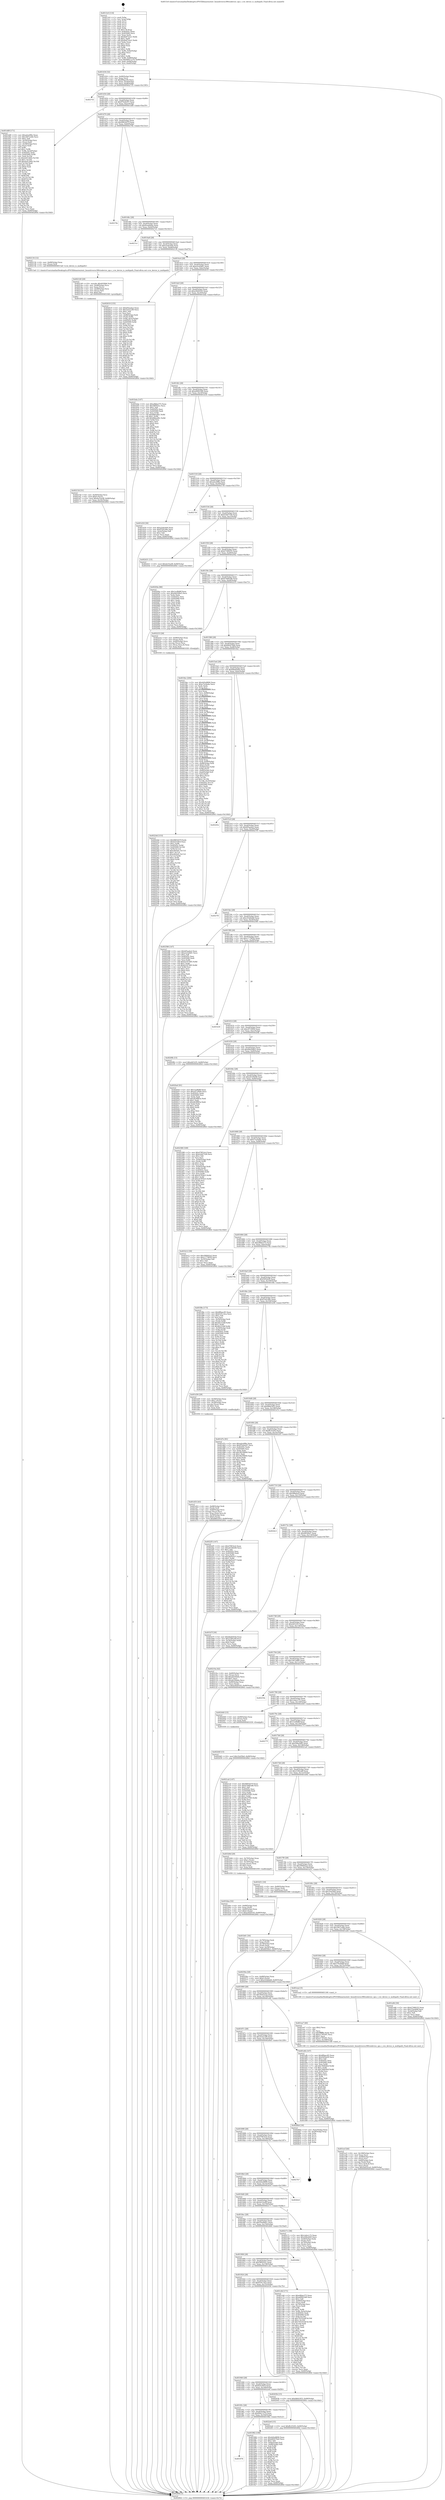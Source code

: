 digraph "0x4013c0" {
  label = "0x4013c0 (/mnt/c/Users/mathe/Desktop/tcc/POCII/binaries/extr_linuxdriverss390ciodevice_ops.c_ccw_device_is_multipath_Final-ollvm.out::main(0))"
  labelloc = "t"
  node[shape=record]

  Entry [label="",width=0.3,height=0.3,shape=circle,fillcolor=black,style=filled]
  "0x401434" [label="{
     0x401434 [32]\l
     | [instrs]\l
     &nbsp;&nbsp;0x401434 \<+6\>: mov -0x90(%rbp),%eax\l
     &nbsp;&nbsp;0x40143a \<+2\>: mov %eax,%ecx\l
     &nbsp;&nbsp;0x40143c \<+6\>: sub $0x8f9aec85,%ecx\l
     &nbsp;&nbsp;0x401442 \<+6\>: mov %eax,-0xa4(%rbp)\l
     &nbsp;&nbsp;0x401448 \<+6\>: mov %ecx,-0xa8(%rbp)\l
     &nbsp;&nbsp;0x40144e \<+6\>: je 0000000000402755 \<main+0x1395\>\l
  }"]
  "0x402755" [label="{
     0x402755\l
  }", style=dashed]
  "0x401454" [label="{
     0x401454 [28]\l
     | [instrs]\l
     &nbsp;&nbsp;0x401454 \<+5\>: jmp 0000000000401459 \<main+0x99\>\l
     &nbsp;&nbsp;0x401459 \<+6\>: mov -0xa4(%rbp),%eax\l
     &nbsp;&nbsp;0x40145f \<+5\>: sub $0x97b2b207,%eax\l
     &nbsp;&nbsp;0x401464 \<+6\>: mov %eax,-0xac(%rbp)\l
     &nbsp;&nbsp;0x40146a \<+6\>: je 0000000000401dd9 \<main+0xa19\>\l
  }"]
  Exit [label="",width=0.3,height=0.3,shape=circle,fillcolor=black,style=filled,peripheries=2]
  "0x401dd9" [label="{
     0x401dd9 [171]\l
     | [instrs]\l
     &nbsp;&nbsp;0x401dd9 \<+5\>: mov $0xadce0f6e,%eax\l
     &nbsp;&nbsp;0x401dde \<+5\>: mov $0x3407cebb,%ecx\l
     &nbsp;&nbsp;0x401de3 \<+2\>: mov $0x1,%dl\l
     &nbsp;&nbsp;0x401de5 \<+4\>: mov -0x50(%rbp),%rsi\l
     &nbsp;&nbsp;0x401de9 \<+2\>: mov (%rsi),%edi\l
     &nbsp;&nbsp;0x401deb \<+4\>: mov -0x58(%rbp),%rsi\l
     &nbsp;&nbsp;0x401def \<+2\>: cmp (%rsi),%edi\l
     &nbsp;&nbsp;0x401df1 \<+4\>: setl %r8b\l
     &nbsp;&nbsp;0x401df5 \<+4\>: and $0x1,%r8b\l
     &nbsp;&nbsp;0x401df9 \<+4\>: mov %r8b,-0x2d(%rbp)\l
     &nbsp;&nbsp;0x401dfd \<+7\>: mov 0x40505c,%edi\l
     &nbsp;&nbsp;0x401e04 \<+8\>: mov 0x405060,%r9d\l
     &nbsp;&nbsp;0x401e0c \<+3\>: mov %edi,%r10d\l
     &nbsp;&nbsp;0x401e0f \<+7\>: sub $0xdc612b62,%r10d\l
     &nbsp;&nbsp;0x401e16 \<+4\>: sub $0x1,%r10d\l
     &nbsp;&nbsp;0x401e1a \<+7\>: add $0xdc612b62,%r10d\l
     &nbsp;&nbsp;0x401e21 \<+4\>: imul %r10d,%edi\l
     &nbsp;&nbsp;0x401e25 \<+3\>: and $0x1,%edi\l
     &nbsp;&nbsp;0x401e28 \<+3\>: cmp $0x0,%edi\l
     &nbsp;&nbsp;0x401e2b \<+4\>: sete %r8b\l
     &nbsp;&nbsp;0x401e2f \<+4\>: cmp $0xa,%r9d\l
     &nbsp;&nbsp;0x401e33 \<+4\>: setl %r11b\l
     &nbsp;&nbsp;0x401e37 \<+3\>: mov %r8b,%bl\l
     &nbsp;&nbsp;0x401e3a \<+3\>: xor $0xff,%bl\l
     &nbsp;&nbsp;0x401e3d \<+3\>: mov %r11b,%r14b\l
     &nbsp;&nbsp;0x401e40 \<+4\>: xor $0xff,%r14b\l
     &nbsp;&nbsp;0x401e44 \<+3\>: xor $0x0,%dl\l
     &nbsp;&nbsp;0x401e47 \<+3\>: mov %bl,%r15b\l
     &nbsp;&nbsp;0x401e4a \<+4\>: and $0x0,%r15b\l
     &nbsp;&nbsp;0x401e4e \<+3\>: and %dl,%r8b\l
     &nbsp;&nbsp;0x401e51 \<+3\>: mov %r14b,%r12b\l
     &nbsp;&nbsp;0x401e54 \<+4\>: and $0x0,%r12b\l
     &nbsp;&nbsp;0x401e58 \<+3\>: and %dl,%r11b\l
     &nbsp;&nbsp;0x401e5b \<+3\>: or %r8b,%r15b\l
     &nbsp;&nbsp;0x401e5e \<+3\>: or %r11b,%r12b\l
     &nbsp;&nbsp;0x401e61 \<+3\>: xor %r12b,%r15b\l
     &nbsp;&nbsp;0x401e64 \<+3\>: or %r14b,%bl\l
     &nbsp;&nbsp;0x401e67 \<+3\>: xor $0xff,%bl\l
     &nbsp;&nbsp;0x401e6a \<+3\>: or $0x0,%dl\l
     &nbsp;&nbsp;0x401e6d \<+2\>: and %dl,%bl\l
     &nbsp;&nbsp;0x401e6f \<+3\>: or %bl,%r15b\l
     &nbsp;&nbsp;0x401e72 \<+4\>: test $0x1,%r15b\l
     &nbsp;&nbsp;0x401e76 \<+3\>: cmovne %ecx,%eax\l
     &nbsp;&nbsp;0x401e79 \<+6\>: mov %eax,-0x90(%rbp)\l
     &nbsp;&nbsp;0x401e7f \<+5\>: jmp 000000000040280d \<main+0x144d\>\l
  }"]
  "0x401470" [label="{
     0x401470 [28]\l
     | [instrs]\l
     &nbsp;&nbsp;0x401470 \<+5\>: jmp 0000000000401475 \<main+0xb5\>\l
     &nbsp;&nbsp;0x401475 \<+6\>: mov -0xa4(%rbp),%eax\l
     &nbsp;&nbsp;0x40147b \<+5\>: sub $0x9993d37f,%eax\l
     &nbsp;&nbsp;0x401480 \<+6\>: mov %eax,-0xb0(%rbp)\l
     &nbsp;&nbsp;0x401486 \<+6\>: je 000000000040278e \<main+0x13ce\>\l
  }"]
  "0x40244f" [label="{
     0x40244f [15]\l
     | [instrs]\l
     &nbsp;&nbsp;0x40244f \<+10\>: movl $0x32ef3fa0,-0x90(%rbp)\l
     &nbsp;&nbsp;0x402459 \<+5\>: jmp 000000000040280d \<main+0x144d\>\l
  }"]
  "0x40278e" [label="{
     0x40278e\l
  }", style=dashed]
  "0x40148c" [label="{
     0x40148c [28]\l
     | [instrs]\l
     &nbsp;&nbsp;0x40148c \<+5\>: jmp 0000000000401491 \<main+0xd1\>\l
     &nbsp;&nbsp;0x401491 \<+6\>: mov -0xa4(%rbp),%eax\l
     &nbsp;&nbsp;0x401497 \<+5\>: sub $0x9cab4b4a,%eax\l
     &nbsp;&nbsp;0x40149c \<+6\>: mov %eax,-0xb4(%rbp)\l
     &nbsp;&nbsp;0x4014a2 \<+6\>: je 00000000004027e1 \<main+0x1421\>\l
  }"]
  "0x40224d" [label="{
     0x40224d [153]\l
     | [instrs]\l
     &nbsp;&nbsp;0x40224d \<+5\>: mov $0x9993d37f,%edx\l
     &nbsp;&nbsp;0x402252 \<+5\>: mov $0x625c841f,%esi\l
     &nbsp;&nbsp;0x402257 \<+3\>: mov $0x1,%r8b\l
     &nbsp;&nbsp;0x40225a \<+8\>: mov 0x40505c,%r9d\l
     &nbsp;&nbsp;0x402262 \<+8\>: mov 0x405060,%r10d\l
     &nbsp;&nbsp;0x40226a \<+3\>: mov %r9d,%r11d\l
     &nbsp;&nbsp;0x40226d \<+7\>: add $0xe4fcbd1,%r11d\l
     &nbsp;&nbsp;0x402274 \<+4\>: sub $0x1,%r11d\l
     &nbsp;&nbsp;0x402278 \<+7\>: sub $0xe4fcbd1,%r11d\l
     &nbsp;&nbsp;0x40227f \<+4\>: imul %r11d,%r9d\l
     &nbsp;&nbsp;0x402283 \<+4\>: and $0x1,%r9d\l
     &nbsp;&nbsp;0x402287 \<+4\>: cmp $0x0,%r9d\l
     &nbsp;&nbsp;0x40228b \<+3\>: sete %bl\l
     &nbsp;&nbsp;0x40228e \<+4\>: cmp $0xa,%r10d\l
     &nbsp;&nbsp;0x402292 \<+4\>: setl %r14b\l
     &nbsp;&nbsp;0x402296 \<+3\>: mov %bl,%r15b\l
     &nbsp;&nbsp;0x402299 \<+4\>: xor $0xff,%r15b\l
     &nbsp;&nbsp;0x40229d \<+3\>: mov %r14b,%r12b\l
     &nbsp;&nbsp;0x4022a0 \<+4\>: xor $0xff,%r12b\l
     &nbsp;&nbsp;0x4022a4 \<+4\>: xor $0x1,%r8b\l
     &nbsp;&nbsp;0x4022a8 \<+3\>: mov %r15b,%r13b\l
     &nbsp;&nbsp;0x4022ab \<+4\>: and $0xff,%r13b\l
     &nbsp;&nbsp;0x4022af \<+3\>: and %r8b,%bl\l
     &nbsp;&nbsp;0x4022b2 \<+3\>: mov %r12b,%al\l
     &nbsp;&nbsp;0x4022b5 \<+2\>: and $0xff,%al\l
     &nbsp;&nbsp;0x4022b7 \<+3\>: and %r8b,%r14b\l
     &nbsp;&nbsp;0x4022ba \<+3\>: or %bl,%r13b\l
     &nbsp;&nbsp;0x4022bd \<+3\>: or %r14b,%al\l
     &nbsp;&nbsp;0x4022c0 \<+3\>: xor %al,%r13b\l
     &nbsp;&nbsp;0x4022c3 \<+3\>: or %r12b,%r15b\l
     &nbsp;&nbsp;0x4022c6 \<+4\>: xor $0xff,%r15b\l
     &nbsp;&nbsp;0x4022ca \<+4\>: or $0x1,%r8b\l
     &nbsp;&nbsp;0x4022ce \<+3\>: and %r8b,%r15b\l
     &nbsp;&nbsp;0x4022d1 \<+3\>: or %r15b,%r13b\l
     &nbsp;&nbsp;0x4022d4 \<+4\>: test $0x1,%r13b\l
     &nbsp;&nbsp;0x4022d8 \<+3\>: cmovne %esi,%edx\l
     &nbsp;&nbsp;0x4022db \<+6\>: mov %edx,-0x90(%rbp)\l
     &nbsp;&nbsp;0x4022e1 \<+5\>: jmp 000000000040280d \<main+0x144d\>\l
  }"]
  "0x4027e1" [label="{
     0x4027e1\l
  }", style=dashed]
  "0x4014a8" [label="{
     0x4014a8 [28]\l
     | [instrs]\l
     &nbsp;&nbsp;0x4014a8 \<+5\>: jmp 00000000004014ad \<main+0xed\>\l
     &nbsp;&nbsp;0x4014ad \<+6\>: mov -0xa4(%rbp),%eax\l
     &nbsp;&nbsp;0x4014b3 \<+5\>: sub $0xa2abcb44,%eax\l
     &nbsp;&nbsp;0x4014b8 \<+6\>: mov %eax,-0xb8(%rbp)\l
     &nbsp;&nbsp;0x4014be \<+6\>: je 0000000000402134 \<main+0xd74\>\l
  }"]
  "0x40215d" [label="{
     0x40215d [31]\l
     | [instrs]\l
     &nbsp;&nbsp;0x40215d \<+4\>: mov -0x40(%rbp),%rcx\l
     &nbsp;&nbsp;0x402161 \<+6\>: movl $0x0,(%rcx)\l
     &nbsp;&nbsp;0x402167 \<+10\>: movl $0x4e53a2ff,-0x90(%rbp)\l
     &nbsp;&nbsp;0x402171 \<+6\>: mov %eax,-0x16c(%rbp)\l
     &nbsp;&nbsp;0x402177 \<+5\>: jmp 000000000040280d \<main+0x144d\>\l
  }"]
  "0x402134" [label="{
     0x402134 [12]\l
     | [instrs]\l
     &nbsp;&nbsp;0x402134 \<+4\>: mov -0x68(%rbp),%rax\l
     &nbsp;&nbsp;0x402138 \<+3\>: mov (%rax),%rdi\l
     &nbsp;&nbsp;0x40213b \<+5\>: call 00000000004013a0 \<ccw_device_is_multipath\>\l
     | [calls]\l
     &nbsp;&nbsp;0x4013a0 \{1\} (/mnt/c/Users/mathe/Desktop/tcc/POCII/binaries/extr_linuxdriverss390ciodevice_ops.c_ccw_device_is_multipath_Final-ollvm.out::ccw_device_is_multipath)\l
  }"]
  "0x4014c4" [label="{
     0x4014c4 [28]\l
     | [instrs]\l
     &nbsp;&nbsp;0x4014c4 \<+5\>: jmp 00000000004014c9 \<main+0x109\>\l
     &nbsp;&nbsp;0x4014c9 \<+6\>: mov -0xa4(%rbp),%eax\l
     &nbsp;&nbsp;0x4014cf \<+5\>: sub $0xa3c428d1,%eax\l
     &nbsp;&nbsp;0x4014d4 \<+6\>: mov %eax,-0xbc(%rbp)\l
     &nbsp;&nbsp;0x4014da \<+6\>: je 0000000000402619 \<main+0x1259\>\l
  }"]
  "0x402140" [label="{
     0x402140 [29]\l
     | [instrs]\l
     &nbsp;&nbsp;0x402140 \<+10\>: movabs $0x4030b6,%rdi\l
     &nbsp;&nbsp;0x40214a \<+4\>: mov -0x48(%rbp),%rcx\l
     &nbsp;&nbsp;0x40214e \<+2\>: mov %eax,(%rcx)\l
     &nbsp;&nbsp;0x402150 \<+4\>: mov -0x48(%rbp),%rcx\l
     &nbsp;&nbsp;0x402154 \<+2\>: mov (%rcx),%esi\l
     &nbsp;&nbsp;0x402156 \<+2\>: mov $0x0,%al\l
     &nbsp;&nbsp;0x402158 \<+5\>: call 0000000000401040 \<printf@plt\>\l
     | [calls]\l
     &nbsp;&nbsp;0x401040 \{1\} (unknown)\l
  }"]
  "0x402619" [label="{
     0x402619 [155]\l
     | [instrs]\l
     &nbsp;&nbsp;0x402619 \<+5\>: mov $0xbf5aa4a2,%eax\l
     &nbsp;&nbsp;0x40261e \<+5\>: mov $0x3e5a12f0,%ecx\l
     &nbsp;&nbsp;0x402623 \<+2\>: mov $0x1,%dl\l
     &nbsp;&nbsp;0x402625 \<+2\>: xor %esi,%esi\l
     &nbsp;&nbsp;0x402627 \<+7\>: mov -0x88(%rbp),%rdi\l
     &nbsp;&nbsp;0x40262e \<+3\>: mov (%rdi),%r8d\l
     &nbsp;&nbsp;0x402631 \<+4\>: mov %r8d,-0x2c(%rbp)\l
     &nbsp;&nbsp;0x402635 \<+8\>: mov 0x40505c,%r8d\l
     &nbsp;&nbsp;0x40263d \<+8\>: mov 0x405060,%r9d\l
     &nbsp;&nbsp;0x402645 \<+3\>: sub $0x1,%esi\l
     &nbsp;&nbsp;0x402648 \<+3\>: mov %r8d,%r10d\l
     &nbsp;&nbsp;0x40264b \<+3\>: add %esi,%r10d\l
     &nbsp;&nbsp;0x40264e \<+4\>: imul %r10d,%r8d\l
     &nbsp;&nbsp;0x402652 \<+4\>: and $0x1,%r8d\l
     &nbsp;&nbsp;0x402656 \<+4\>: cmp $0x0,%r8d\l
     &nbsp;&nbsp;0x40265a \<+4\>: sete %r11b\l
     &nbsp;&nbsp;0x40265e \<+4\>: cmp $0xa,%r9d\l
     &nbsp;&nbsp;0x402662 \<+3\>: setl %bl\l
     &nbsp;&nbsp;0x402665 \<+3\>: mov %r11b,%r14b\l
     &nbsp;&nbsp;0x402668 \<+4\>: xor $0xff,%r14b\l
     &nbsp;&nbsp;0x40266c \<+3\>: mov %bl,%r15b\l
     &nbsp;&nbsp;0x40266f \<+4\>: xor $0xff,%r15b\l
     &nbsp;&nbsp;0x402673 \<+3\>: xor $0x1,%dl\l
     &nbsp;&nbsp;0x402676 \<+3\>: mov %r14b,%r12b\l
     &nbsp;&nbsp;0x402679 \<+4\>: and $0xff,%r12b\l
     &nbsp;&nbsp;0x40267d \<+3\>: and %dl,%r11b\l
     &nbsp;&nbsp;0x402680 \<+3\>: mov %r15b,%r13b\l
     &nbsp;&nbsp;0x402683 \<+4\>: and $0xff,%r13b\l
     &nbsp;&nbsp;0x402687 \<+2\>: and %dl,%bl\l
     &nbsp;&nbsp;0x402689 \<+3\>: or %r11b,%r12b\l
     &nbsp;&nbsp;0x40268c \<+3\>: or %bl,%r13b\l
     &nbsp;&nbsp;0x40268f \<+3\>: xor %r13b,%r12b\l
     &nbsp;&nbsp;0x402692 \<+3\>: or %r15b,%r14b\l
     &nbsp;&nbsp;0x402695 \<+4\>: xor $0xff,%r14b\l
     &nbsp;&nbsp;0x402699 \<+3\>: or $0x1,%dl\l
     &nbsp;&nbsp;0x40269c \<+3\>: and %dl,%r14b\l
     &nbsp;&nbsp;0x40269f \<+3\>: or %r14b,%r12b\l
     &nbsp;&nbsp;0x4026a2 \<+4\>: test $0x1,%r12b\l
     &nbsp;&nbsp;0x4026a6 \<+3\>: cmovne %ecx,%eax\l
     &nbsp;&nbsp;0x4026a9 \<+6\>: mov %eax,-0x90(%rbp)\l
     &nbsp;&nbsp;0x4026af \<+5\>: jmp 000000000040280d \<main+0x144d\>\l
  }"]
  "0x4014e0" [label="{
     0x4014e0 [28]\l
     | [instrs]\l
     &nbsp;&nbsp;0x4014e0 \<+5\>: jmp 00000000004014e5 \<main+0x125\>\l
     &nbsp;&nbsp;0x4014e5 \<+6\>: mov -0xa4(%rbp),%eax\l
     &nbsp;&nbsp;0x4014eb \<+5\>: sub $0xa5826163,%eax\l
     &nbsp;&nbsp;0x4014f0 \<+6\>: mov %eax,-0xc0(%rbp)\l
     &nbsp;&nbsp;0x4014f6 \<+6\>: je 0000000000401bda \<main+0x81a\>\l
  }"]
  "0x401ecf" [label="{
     0x401ecf [44]\l
     | [instrs]\l
     &nbsp;&nbsp;0x401ecf \<+6\>: mov -0x168(%rbp),%ecx\l
     &nbsp;&nbsp;0x401ed5 \<+3\>: imul %eax,%ecx\l
     &nbsp;&nbsp;0x401ed8 \<+4\>: mov -0x68(%rbp),%rsi\l
     &nbsp;&nbsp;0x401edc \<+3\>: mov (%rsi),%rsi\l
     &nbsp;&nbsp;0x401edf \<+4\>: mov -0x60(%rbp),%rdi\l
     &nbsp;&nbsp;0x401ee3 \<+3\>: movslq (%rdi),%rdi\l
     &nbsp;&nbsp;0x401ee6 \<+4\>: mov (%rsi,%rdi,8),%rsi\l
     &nbsp;&nbsp;0x401eea \<+2\>: mov %ecx,(%rsi)\l
     &nbsp;&nbsp;0x401eec \<+10\>: movl $0x3b452ca2,-0x90(%rbp)\l
     &nbsp;&nbsp;0x401ef6 \<+5\>: jmp 000000000040280d \<main+0x144d\>\l
  }"]
  "0x401bda" [label="{
     0x401bda [147]\l
     | [instrs]\l
     &nbsp;&nbsp;0x401bda \<+5\>: mov $0xe8bbe375,%eax\l
     &nbsp;&nbsp;0x401bdf \<+5\>: mov $0x58f503cc,%ecx\l
     &nbsp;&nbsp;0x401be4 \<+2\>: mov $0x1,%dl\l
     &nbsp;&nbsp;0x401be6 \<+7\>: mov 0x40505c,%esi\l
     &nbsp;&nbsp;0x401bed \<+7\>: mov 0x405060,%edi\l
     &nbsp;&nbsp;0x401bf4 \<+3\>: mov %esi,%r8d\l
     &nbsp;&nbsp;0x401bf7 \<+7\>: sub $0x66beafb1,%r8d\l
     &nbsp;&nbsp;0x401bfe \<+4\>: sub $0x1,%r8d\l
     &nbsp;&nbsp;0x401c02 \<+7\>: add $0x66beafb1,%r8d\l
     &nbsp;&nbsp;0x401c09 \<+4\>: imul %r8d,%esi\l
     &nbsp;&nbsp;0x401c0d \<+3\>: and $0x1,%esi\l
     &nbsp;&nbsp;0x401c10 \<+3\>: cmp $0x0,%esi\l
     &nbsp;&nbsp;0x401c13 \<+4\>: sete %r9b\l
     &nbsp;&nbsp;0x401c17 \<+3\>: cmp $0xa,%edi\l
     &nbsp;&nbsp;0x401c1a \<+4\>: setl %r10b\l
     &nbsp;&nbsp;0x401c1e \<+3\>: mov %r9b,%r11b\l
     &nbsp;&nbsp;0x401c21 \<+4\>: xor $0xff,%r11b\l
     &nbsp;&nbsp;0x401c25 \<+3\>: mov %r10b,%bl\l
     &nbsp;&nbsp;0x401c28 \<+3\>: xor $0xff,%bl\l
     &nbsp;&nbsp;0x401c2b \<+3\>: xor $0x0,%dl\l
     &nbsp;&nbsp;0x401c2e \<+3\>: mov %r11b,%r14b\l
     &nbsp;&nbsp;0x401c31 \<+4\>: and $0x0,%r14b\l
     &nbsp;&nbsp;0x401c35 \<+3\>: and %dl,%r9b\l
     &nbsp;&nbsp;0x401c38 \<+3\>: mov %bl,%r15b\l
     &nbsp;&nbsp;0x401c3b \<+4\>: and $0x0,%r15b\l
     &nbsp;&nbsp;0x401c3f \<+3\>: and %dl,%r10b\l
     &nbsp;&nbsp;0x401c42 \<+3\>: or %r9b,%r14b\l
     &nbsp;&nbsp;0x401c45 \<+3\>: or %r10b,%r15b\l
     &nbsp;&nbsp;0x401c48 \<+3\>: xor %r15b,%r14b\l
     &nbsp;&nbsp;0x401c4b \<+3\>: or %bl,%r11b\l
     &nbsp;&nbsp;0x401c4e \<+4\>: xor $0xff,%r11b\l
     &nbsp;&nbsp;0x401c52 \<+3\>: or $0x0,%dl\l
     &nbsp;&nbsp;0x401c55 \<+3\>: and %dl,%r11b\l
     &nbsp;&nbsp;0x401c58 \<+3\>: or %r11b,%r14b\l
     &nbsp;&nbsp;0x401c5b \<+4\>: test $0x1,%r14b\l
     &nbsp;&nbsp;0x401c5f \<+3\>: cmovne %ecx,%eax\l
     &nbsp;&nbsp;0x401c62 \<+6\>: mov %eax,-0x90(%rbp)\l
     &nbsp;&nbsp;0x401c68 \<+5\>: jmp 000000000040280d \<main+0x144d\>\l
  }"]
  "0x4014fc" [label="{
     0x4014fc [28]\l
     | [instrs]\l
     &nbsp;&nbsp;0x4014fc \<+5\>: jmp 0000000000401501 \<main+0x141\>\l
     &nbsp;&nbsp;0x401501 \<+6\>: mov -0xa4(%rbp),%eax\l
     &nbsp;&nbsp;0x401507 \<+5\>: sub $0xa69923d9,%eax\l
     &nbsp;&nbsp;0x40150c \<+6\>: mov %eax,-0xc4(%rbp)\l
     &nbsp;&nbsp;0x401512 \<+6\>: je 0000000000401d18 \<main+0x958\>\l
  }"]
  "0x401ea7" [label="{
     0x401ea7 [40]\l
     | [instrs]\l
     &nbsp;&nbsp;0x401ea7 \<+5\>: mov $0x2,%ecx\l
     &nbsp;&nbsp;0x401eac \<+1\>: cltd\l
     &nbsp;&nbsp;0x401ead \<+2\>: idiv %ecx\l
     &nbsp;&nbsp;0x401eaf \<+6\>: imul $0xfffffffe,%edx,%ecx\l
     &nbsp;&nbsp;0x401eb5 \<+6\>: sub $0xa1795291,%ecx\l
     &nbsp;&nbsp;0x401ebb \<+3\>: add $0x1,%ecx\l
     &nbsp;&nbsp;0x401ebe \<+6\>: add $0xa1795291,%ecx\l
     &nbsp;&nbsp;0x401ec4 \<+6\>: mov %ecx,-0x168(%rbp)\l
     &nbsp;&nbsp;0x401eca \<+5\>: call 0000000000401160 \<next_i\>\l
     | [calls]\l
     &nbsp;&nbsp;0x401160 \{1\} (/mnt/c/Users/mathe/Desktop/tcc/POCII/binaries/extr_linuxdriverss390ciodevice_ops.c_ccw_device_is_multipath_Final-ollvm.out::next_i)\l
  }"]
  "0x401d18" [label="{
     0x401d18 [30]\l
     | [instrs]\l
     &nbsp;&nbsp;0x401d18 \<+5\>: mov $0xa2abcb44,%eax\l
     &nbsp;&nbsp;0x401d1d \<+5\>: mov $0xf33d1d9e,%ecx\l
     &nbsp;&nbsp;0x401d22 \<+3\>: mov -0x2e(%rbp),%dl\l
     &nbsp;&nbsp;0x401d25 \<+3\>: test $0x1,%dl\l
     &nbsp;&nbsp;0x401d28 \<+3\>: cmovne %ecx,%eax\l
     &nbsp;&nbsp;0x401d2b \<+6\>: mov %eax,-0x90(%rbp)\l
     &nbsp;&nbsp;0x401d31 \<+5\>: jmp 000000000040280d \<main+0x144d\>\l
  }"]
  "0x401518" [label="{
     0x401518 [28]\l
     | [instrs]\l
     &nbsp;&nbsp;0x401518 \<+5\>: jmp 000000000040151d \<main+0x15d\>\l
     &nbsp;&nbsp;0x40151d \<+6\>: mov -0xa4(%rbp),%eax\l
     &nbsp;&nbsp;0x401523 \<+5\>: sub $0xadce0f6e,%eax\l
     &nbsp;&nbsp;0x401528 \<+6\>: mov %eax,-0xc8(%rbp)\l
     &nbsp;&nbsp;0x40152e \<+6\>: je 0000000000402730 \<main+0x1370\>\l
  }"]
  "0x401d53" [label="{
     0x401d53 [43]\l
     | [instrs]\l
     &nbsp;&nbsp;0x401d53 \<+4\>: mov -0x68(%rbp),%rdi\l
     &nbsp;&nbsp;0x401d57 \<+3\>: mov (%rdi),%rdi\l
     &nbsp;&nbsp;0x401d5a \<+4\>: mov -0x60(%rbp),%rcx\l
     &nbsp;&nbsp;0x401d5e \<+3\>: movslq (%rcx),%rcx\l
     &nbsp;&nbsp;0x401d61 \<+4\>: mov %rax,(%rdi,%rcx,8)\l
     &nbsp;&nbsp;0x401d65 \<+4\>: mov -0x50(%rbp),%rax\l
     &nbsp;&nbsp;0x401d69 \<+6\>: movl $0x0,(%rax)\l
     &nbsp;&nbsp;0x401d6f \<+10\>: movl $0xfd641853,-0x90(%rbp)\l
     &nbsp;&nbsp;0x401d79 \<+5\>: jmp 000000000040280d \<main+0x144d\>\l
  }"]
  "0x402730" [label="{
     0x402730\l
  }", style=dashed]
  "0x401534" [label="{
     0x401534 [28]\l
     | [instrs]\l
     &nbsp;&nbsp;0x401534 \<+5\>: jmp 0000000000401539 \<main+0x179\>\l
     &nbsp;&nbsp;0x401539 \<+6\>: mov -0xa4(%rbp),%eax\l
     &nbsp;&nbsp;0x40153f \<+5\>: sub $0xb3dd7328,%eax\l
     &nbsp;&nbsp;0x401544 \<+6\>: mov %eax,-0xcc(%rbp)\l
     &nbsp;&nbsp;0x40154a \<+6\>: je 0000000000402431 \<main+0x1071\>\l
  }"]
  "0x401bba" [label="{
     0x401bba [32]\l
     | [instrs]\l
     &nbsp;&nbsp;0x401bba \<+4\>: mov -0x68(%rbp),%rdi\l
     &nbsp;&nbsp;0x401bbe \<+3\>: mov %rax,(%rdi)\l
     &nbsp;&nbsp;0x401bc1 \<+4\>: mov -0x60(%rbp),%rax\l
     &nbsp;&nbsp;0x401bc5 \<+6\>: movl $0x0,(%rax)\l
     &nbsp;&nbsp;0x401bcb \<+10\>: movl $0xa5826163,-0x90(%rbp)\l
     &nbsp;&nbsp;0x401bd5 \<+5\>: jmp 000000000040280d \<main+0x144d\>\l
  }"]
  "0x402431" [label="{
     0x402431 [15]\l
     | [instrs]\l
     &nbsp;&nbsp;0x402431 \<+10\>: movl $0x4e53a2ff,-0x90(%rbp)\l
     &nbsp;&nbsp;0x40243b \<+5\>: jmp 000000000040280d \<main+0x144d\>\l
  }"]
  "0x401550" [label="{
     0x401550 [28]\l
     | [instrs]\l
     &nbsp;&nbsp;0x401550 \<+5\>: jmp 0000000000401555 \<main+0x195\>\l
     &nbsp;&nbsp;0x401555 \<+6\>: mov -0xa4(%rbp),%eax\l
     &nbsp;&nbsp;0x40155b \<+5\>: sub $0xb7399235,%eax\l
     &nbsp;&nbsp;0x401560 \<+6\>: mov %eax,-0xd0(%rbp)\l
     &nbsp;&nbsp;0x401566 \<+6\>: je 000000000040204a \<main+0xc8a\>\l
  }"]
  "0x401b61" [label="{
     0x401b61 [30]\l
     | [instrs]\l
     &nbsp;&nbsp;0x401b61 \<+4\>: mov -0x78(%rbp),%rdi\l
     &nbsp;&nbsp;0x401b65 \<+2\>: mov %eax,(%rdi)\l
     &nbsp;&nbsp;0x401b67 \<+4\>: mov -0x78(%rbp),%rdi\l
     &nbsp;&nbsp;0x401b6b \<+2\>: mov (%rdi),%eax\l
     &nbsp;&nbsp;0x401b6d \<+3\>: mov %eax,-0x34(%rbp)\l
     &nbsp;&nbsp;0x401b70 \<+10\>: movl $0xd6594e1,-0x90(%rbp)\l
     &nbsp;&nbsp;0x401b7a \<+5\>: jmp 000000000040280d \<main+0x144d\>\l
  }"]
  "0x40204a" [label="{
     0x40204a [86]\l
     | [instrs]\l
     &nbsp;&nbsp;0x40204a \<+5\>: mov $0x1ecf6d6f,%eax\l
     &nbsp;&nbsp;0x40204f \<+5\>: mov $0xd4d309e5,%ecx\l
     &nbsp;&nbsp;0x402054 \<+2\>: xor %edx,%edx\l
     &nbsp;&nbsp;0x402056 \<+7\>: mov 0x40505c,%esi\l
     &nbsp;&nbsp;0x40205d \<+7\>: mov 0x405060,%edi\l
     &nbsp;&nbsp;0x402064 \<+3\>: sub $0x1,%edx\l
     &nbsp;&nbsp;0x402067 \<+3\>: mov %esi,%r8d\l
     &nbsp;&nbsp;0x40206a \<+3\>: add %edx,%r8d\l
     &nbsp;&nbsp;0x40206d \<+4\>: imul %r8d,%esi\l
     &nbsp;&nbsp;0x402071 \<+3\>: and $0x1,%esi\l
     &nbsp;&nbsp;0x402074 \<+3\>: cmp $0x0,%esi\l
     &nbsp;&nbsp;0x402077 \<+4\>: sete %r9b\l
     &nbsp;&nbsp;0x40207b \<+3\>: cmp $0xa,%edi\l
     &nbsp;&nbsp;0x40207e \<+4\>: setl %r10b\l
     &nbsp;&nbsp;0x402082 \<+3\>: mov %r9b,%r11b\l
     &nbsp;&nbsp;0x402085 \<+3\>: and %r10b,%r11b\l
     &nbsp;&nbsp;0x402088 \<+3\>: xor %r10b,%r9b\l
     &nbsp;&nbsp;0x40208b \<+3\>: or %r9b,%r11b\l
     &nbsp;&nbsp;0x40208e \<+4\>: test $0x1,%r11b\l
     &nbsp;&nbsp;0x402092 \<+3\>: cmovne %ecx,%eax\l
     &nbsp;&nbsp;0x402095 \<+6\>: mov %eax,-0x90(%rbp)\l
     &nbsp;&nbsp;0x40209b \<+5\>: jmp 000000000040280d \<main+0x144d\>\l
  }"]
  "0x40156c" [label="{
     0x40156c [28]\l
     | [instrs]\l
     &nbsp;&nbsp;0x40156c \<+5\>: jmp 0000000000401571 \<main+0x1b1\>\l
     &nbsp;&nbsp;0x401571 \<+6\>: mov -0xa4(%rbp),%eax\l
     &nbsp;&nbsp;0x401577 \<+5\>: sub $0xb7b6b5d6,%eax\l
     &nbsp;&nbsp;0x40157c \<+6\>: mov %eax,-0xd4(%rbp)\l
     &nbsp;&nbsp;0x401582 \<+6\>: je 0000000000402233 \<main+0xe73\>\l
  }"]
  "0x4013c0" [label="{
     0x4013c0 [116]\l
     | [instrs]\l
     &nbsp;&nbsp;0x4013c0 \<+1\>: push %rbp\l
     &nbsp;&nbsp;0x4013c1 \<+3\>: mov %rsp,%rbp\l
     &nbsp;&nbsp;0x4013c4 \<+2\>: push %r15\l
     &nbsp;&nbsp;0x4013c6 \<+2\>: push %r14\l
     &nbsp;&nbsp;0x4013c8 \<+2\>: push %r13\l
     &nbsp;&nbsp;0x4013ca \<+2\>: push %r12\l
     &nbsp;&nbsp;0x4013cc \<+1\>: push %rbx\l
     &nbsp;&nbsp;0x4013cd \<+7\>: sub $0x178,%rsp\l
     &nbsp;&nbsp;0x4013d4 \<+7\>: mov 0x40505c,%eax\l
     &nbsp;&nbsp;0x4013db \<+7\>: mov 0x405060,%ecx\l
     &nbsp;&nbsp;0x4013e2 \<+2\>: mov %eax,%edx\l
     &nbsp;&nbsp;0x4013e4 \<+6\>: sub $0x8e67eea1,%edx\l
     &nbsp;&nbsp;0x4013ea \<+3\>: sub $0x1,%edx\l
     &nbsp;&nbsp;0x4013ed \<+6\>: add $0x8e67eea1,%edx\l
     &nbsp;&nbsp;0x4013f3 \<+3\>: imul %edx,%eax\l
     &nbsp;&nbsp;0x4013f6 \<+3\>: and $0x1,%eax\l
     &nbsp;&nbsp;0x4013f9 \<+3\>: cmp $0x0,%eax\l
     &nbsp;&nbsp;0x4013fc \<+4\>: sete %r8b\l
     &nbsp;&nbsp;0x401400 \<+4\>: and $0x1,%r8b\l
     &nbsp;&nbsp;0x401404 \<+7\>: mov %r8b,-0x8a(%rbp)\l
     &nbsp;&nbsp;0x40140b \<+3\>: cmp $0xa,%ecx\l
     &nbsp;&nbsp;0x40140e \<+4\>: setl %r8b\l
     &nbsp;&nbsp;0x401412 \<+4\>: and $0x1,%r8b\l
     &nbsp;&nbsp;0x401416 \<+7\>: mov %r8b,-0x89(%rbp)\l
     &nbsp;&nbsp;0x40141d \<+10\>: movl $0x69d11279,-0x90(%rbp)\l
     &nbsp;&nbsp;0x401427 \<+6\>: mov %edi,-0x94(%rbp)\l
     &nbsp;&nbsp;0x40142d \<+7\>: mov %rsi,-0xa0(%rbp)\l
  }"]
  "0x402233" [label="{
     0x402233 [26]\l
     | [instrs]\l
     &nbsp;&nbsp;0x402233 \<+4\>: mov -0x68(%rbp),%rax\l
     &nbsp;&nbsp;0x402237 \<+3\>: mov (%rax),%rax\l
     &nbsp;&nbsp;0x40223a \<+4\>: mov -0x40(%rbp),%rcx\l
     &nbsp;&nbsp;0x40223e \<+3\>: movslq (%rcx),%rcx\l
     &nbsp;&nbsp;0x402241 \<+4\>: mov (%rax,%rcx,8),%rax\l
     &nbsp;&nbsp;0x402245 \<+3\>: mov %rax,%rdi\l
     &nbsp;&nbsp;0x402248 \<+5\>: call 0000000000401030 \<free@plt\>\l
     | [calls]\l
     &nbsp;&nbsp;0x401030 \{1\} (unknown)\l
  }"]
  "0x401588" [label="{
     0x401588 [28]\l
     | [instrs]\l
     &nbsp;&nbsp;0x401588 \<+5\>: jmp 000000000040158d \<main+0x1cd\>\l
     &nbsp;&nbsp;0x40158d \<+6\>: mov -0xa4(%rbp),%eax\l
     &nbsp;&nbsp;0x401593 \<+5\>: sub $0xb82079e6,%eax\l
     &nbsp;&nbsp;0x401598 \<+6\>: mov %eax,-0xd8(%rbp)\l
     &nbsp;&nbsp;0x40159e \<+6\>: je 00000000004019ec \<main+0x62c\>\l
  }"]
  "0x40280d" [label="{
     0x40280d [5]\l
     | [instrs]\l
     &nbsp;&nbsp;0x40280d \<+5\>: jmp 0000000000401434 \<main+0x74\>\l
  }"]
  "0x4019ec" [label="{
     0x4019ec [294]\l
     | [instrs]\l
     &nbsp;&nbsp;0x4019ec \<+5\>: mov $0x4d2e8806,%eax\l
     &nbsp;&nbsp;0x4019f1 \<+5\>: mov $0xe7a24e6e,%ecx\l
     &nbsp;&nbsp;0x4019f6 \<+2\>: xor %edx,%edx\l
     &nbsp;&nbsp;0x4019f8 \<+3\>: mov %rsp,%rsi\l
     &nbsp;&nbsp;0x4019fb \<+4\>: add $0xfffffffffffffff0,%rsi\l
     &nbsp;&nbsp;0x4019ff \<+3\>: mov %rsi,%rsp\l
     &nbsp;&nbsp;0x401a02 \<+7\>: mov %rsi,-0x88(%rbp)\l
     &nbsp;&nbsp;0x401a09 \<+3\>: mov %rsp,%rsi\l
     &nbsp;&nbsp;0x401a0c \<+4\>: add $0xfffffffffffffff0,%rsi\l
     &nbsp;&nbsp;0x401a10 \<+3\>: mov %rsi,%rsp\l
     &nbsp;&nbsp;0x401a13 \<+3\>: mov %rsp,%rdi\l
     &nbsp;&nbsp;0x401a16 \<+4\>: add $0xfffffffffffffff0,%rdi\l
     &nbsp;&nbsp;0x401a1a \<+3\>: mov %rdi,%rsp\l
     &nbsp;&nbsp;0x401a1d \<+4\>: mov %rdi,-0x80(%rbp)\l
     &nbsp;&nbsp;0x401a21 \<+3\>: mov %rsp,%rdi\l
     &nbsp;&nbsp;0x401a24 \<+4\>: add $0xfffffffffffffff0,%rdi\l
     &nbsp;&nbsp;0x401a28 \<+3\>: mov %rdi,%rsp\l
     &nbsp;&nbsp;0x401a2b \<+4\>: mov %rdi,-0x78(%rbp)\l
     &nbsp;&nbsp;0x401a2f \<+3\>: mov %rsp,%rdi\l
     &nbsp;&nbsp;0x401a32 \<+4\>: add $0xfffffffffffffff0,%rdi\l
     &nbsp;&nbsp;0x401a36 \<+3\>: mov %rdi,%rsp\l
     &nbsp;&nbsp;0x401a39 \<+4\>: mov %rdi,-0x70(%rbp)\l
     &nbsp;&nbsp;0x401a3d \<+3\>: mov %rsp,%rdi\l
     &nbsp;&nbsp;0x401a40 \<+4\>: add $0xfffffffffffffff0,%rdi\l
     &nbsp;&nbsp;0x401a44 \<+3\>: mov %rdi,%rsp\l
     &nbsp;&nbsp;0x401a47 \<+4\>: mov %rdi,-0x68(%rbp)\l
     &nbsp;&nbsp;0x401a4b \<+3\>: mov %rsp,%rdi\l
     &nbsp;&nbsp;0x401a4e \<+4\>: add $0xfffffffffffffff0,%rdi\l
     &nbsp;&nbsp;0x401a52 \<+3\>: mov %rdi,%rsp\l
     &nbsp;&nbsp;0x401a55 \<+4\>: mov %rdi,-0x60(%rbp)\l
     &nbsp;&nbsp;0x401a59 \<+3\>: mov %rsp,%rdi\l
     &nbsp;&nbsp;0x401a5c \<+4\>: add $0xfffffffffffffff0,%rdi\l
     &nbsp;&nbsp;0x401a60 \<+3\>: mov %rdi,%rsp\l
     &nbsp;&nbsp;0x401a63 \<+4\>: mov %rdi,-0x58(%rbp)\l
     &nbsp;&nbsp;0x401a67 \<+3\>: mov %rsp,%rdi\l
     &nbsp;&nbsp;0x401a6a \<+4\>: add $0xfffffffffffffff0,%rdi\l
     &nbsp;&nbsp;0x401a6e \<+3\>: mov %rdi,%rsp\l
     &nbsp;&nbsp;0x401a71 \<+4\>: mov %rdi,-0x50(%rbp)\l
     &nbsp;&nbsp;0x401a75 \<+3\>: mov %rsp,%rdi\l
     &nbsp;&nbsp;0x401a78 \<+4\>: add $0xfffffffffffffff0,%rdi\l
     &nbsp;&nbsp;0x401a7c \<+3\>: mov %rdi,%rsp\l
     &nbsp;&nbsp;0x401a7f \<+4\>: mov %rdi,-0x48(%rbp)\l
     &nbsp;&nbsp;0x401a83 \<+3\>: mov %rsp,%rdi\l
     &nbsp;&nbsp;0x401a86 \<+4\>: add $0xfffffffffffffff0,%rdi\l
     &nbsp;&nbsp;0x401a8a \<+3\>: mov %rdi,%rsp\l
     &nbsp;&nbsp;0x401a8d \<+4\>: mov %rdi,-0x40(%rbp)\l
     &nbsp;&nbsp;0x401a91 \<+7\>: mov -0x88(%rbp),%rdi\l
     &nbsp;&nbsp;0x401a98 \<+6\>: movl $0x0,(%rdi)\l
     &nbsp;&nbsp;0x401a9e \<+7\>: mov -0x94(%rbp),%r8d\l
     &nbsp;&nbsp;0x401aa5 \<+3\>: mov %r8d,(%rsi)\l
     &nbsp;&nbsp;0x401aa8 \<+4\>: mov -0x80(%rbp),%rdi\l
     &nbsp;&nbsp;0x401aac \<+7\>: mov -0xa0(%rbp),%r9\l
     &nbsp;&nbsp;0x401ab3 \<+3\>: mov %r9,(%rdi)\l
     &nbsp;&nbsp;0x401ab6 \<+3\>: cmpl $0x2,(%rsi)\l
     &nbsp;&nbsp;0x401ab9 \<+4\>: setne %r10b\l
     &nbsp;&nbsp;0x401abd \<+4\>: and $0x1,%r10b\l
     &nbsp;&nbsp;0x401ac1 \<+4\>: mov %r10b,-0x35(%rbp)\l
     &nbsp;&nbsp;0x401ac5 \<+8\>: mov 0x40505c,%r11d\l
     &nbsp;&nbsp;0x401acd \<+7\>: mov 0x405060,%ebx\l
     &nbsp;&nbsp;0x401ad4 \<+3\>: sub $0x1,%edx\l
     &nbsp;&nbsp;0x401ad7 \<+3\>: mov %r11d,%r14d\l
     &nbsp;&nbsp;0x401ada \<+3\>: add %edx,%r14d\l
     &nbsp;&nbsp;0x401add \<+4\>: imul %r14d,%r11d\l
     &nbsp;&nbsp;0x401ae1 \<+4\>: and $0x1,%r11d\l
     &nbsp;&nbsp;0x401ae5 \<+4\>: cmp $0x0,%r11d\l
     &nbsp;&nbsp;0x401ae9 \<+4\>: sete %r10b\l
     &nbsp;&nbsp;0x401aed \<+3\>: cmp $0xa,%ebx\l
     &nbsp;&nbsp;0x401af0 \<+4\>: setl %r15b\l
     &nbsp;&nbsp;0x401af4 \<+3\>: mov %r10b,%r12b\l
     &nbsp;&nbsp;0x401af7 \<+3\>: and %r15b,%r12b\l
     &nbsp;&nbsp;0x401afa \<+3\>: xor %r15b,%r10b\l
     &nbsp;&nbsp;0x401afd \<+3\>: or %r10b,%r12b\l
     &nbsp;&nbsp;0x401b00 \<+4\>: test $0x1,%r12b\l
     &nbsp;&nbsp;0x401b04 \<+3\>: cmovne %ecx,%eax\l
     &nbsp;&nbsp;0x401b07 \<+6\>: mov %eax,-0x90(%rbp)\l
     &nbsp;&nbsp;0x401b0d \<+5\>: jmp 000000000040280d \<main+0x144d\>\l
  }"]
  "0x4015a4" [label="{
     0x4015a4 [28]\l
     | [instrs]\l
     &nbsp;&nbsp;0x4015a4 \<+5\>: jmp 00000000004015a9 \<main+0x1e9\>\l
     &nbsp;&nbsp;0x4015a9 \<+6\>: mov -0xa4(%rbp),%eax\l
     &nbsp;&nbsp;0x4015af \<+5\>: sub $0xb8a82b4d,%eax\l
     &nbsp;&nbsp;0x4015b4 \<+6\>: mov %eax,-0xdc(%rbp)\l
     &nbsp;&nbsp;0x4015ba \<+6\>: je 000000000040245e \<main+0x109e\>\l
  }"]
  "0x401978" [label="{
     0x401978\l
  }", style=dashed]
  "0x40245e" [label="{
     0x40245e\l
  }", style=dashed]
  "0x4015c0" [label="{
     0x4015c0 [28]\l
     | [instrs]\l
     &nbsp;&nbsp;0x4015c0 \<+5\>: jmp 00000000004015c5 \<main+0x205\>\l
     &nbsp;&nbsp;0x4015c5 \<+6\>: mov -0xa4(%rbp),%eax\l
     &nbsp;&nbsp;0x4015cb \<+5\>: sub $0xbf5aa4a2,%eax\l
     &nbsp;&nbsp;0x4015d0 \<+6\>: mov %eax,-0xe0(%rbp)\l
     &nbsp;&nbsp;0x4015d6 \<+6\>: je 00000000004027f5 \<main+0x1435\>\l
  }"]
  "0x401982" [label="{
     0x401982 [106]\l
     | [instrs]\l
     &nbsp;&nbsp;0x401982 \<+5\>: mov $0x4d2e8806,%eax\l
     &nbsp;&nbsp;0x401987 \<+5\>: mov $0xb82079e6,%ecx\l
     &nbsp;&nbsp;0x40198c \<+2\>: mov $0x1,%dl\l
     &nbsp;&nbsp;0x40198e \<+7\>: mov -0x8a(%rbp),%sil\l
     &nbsp;&nbsp;0x401995 \<+7\>: mov -0x89(%rbp),%dil\l
     &nbsp;&nbsp;0x40199c \<+3\>: mov %sil,%r8b\l
     &nbsp;&nbsp;0x40199f \<+4\>: xor $0xff,%r8b\l
     &nbsp;&nbsp;0x4019a3 \<+3\>: mov %dil,%r9b\l
     &nbsp;&nbsp;0x4019a6 \<+4\>: xor $0xff,%r9b\l
     &nbsp;&nbsp;0x4019aa \<+3\>: xor $0x1,%dl\l
     &nbsp;&nbsp;0x4019ad \<+3\>: mov %r8b,%r10b\l
     &nbsp;&nbsp;0x4019b0 \<+4\>: and $0xff,%r10b\l
     &nbsp;&nbsp;0x4019b4 \<+3\>: and %dl,%sil\l
     &nbsp;&nbsp;0x4019b7 \<+3\>: mov %r9b,%r11b\l
     &nbsp;&nbsp;0x4019ba \<+4\>: and $0xff,%r11b\l
     &nbsp;&nbsp;0x4019be \<+3\>: and %dl,%dil\l
     &nbsp;&nbsp;0x4019c1 \<+3\>: or %sil,%r10b\l
     &nbsp;&nbsp;0x4019c4 \<+3\>: or %dil,%r11b\l
     &nbsp;&nbsp;0x4019c7 \<+3\>: xor %r11b,%r10b\l
     &nbsp;&nbsp;0x4019ca \<+3\>: or %r9b,%r8b\l
     &nbsp;&nbsp;0x4019cd \<+4\>: xor $0xff,%r8b\l
     &nbsp;&nbsp;0x4019d1 \<+3\>: or $0x1,%dl\l
     &nbsp;&nbsp;0x4019d4 \<+3\>: and %dl,%r8b\l
     &nbsp;&nbsp;0x4019d7 \<+3\>: or %r8b,%r10b\l
     &nbsp;&nbsp;0x4019da \<+4\>: test $0x1,%r10b\l
     &nbsp;&nbsp;0x4019de \<+3\>: cmovne %ecx,%eax\l
     &nbsp;&nbsp;0x4019e1 \<+6\>: mov %eax,-0x90(%rbp)\l
     &nbsp;&nbsp;0x4019e7 \<+5\>: jmp 000000000040280d \<main+0x144d\>\l
  }"]
  "0x4027f5" [label="{
     0x4027f5\l
  }", style=dashed]
  "0x4015dc" [label="{
     0x4015dc [28]\l
     | [instrs]\l
     &nbsp;&nbsp;0x4015dc \<+5\>: jmp 00000000004015e1 \<main+0x221\>\l
     &nbsp;&nbsp;0x4015e1 \<+6\>: mov -0xa4(%rbp),%eax\l
     &nbsp;&nbsp;0x4015e7 \<+5\>: sub $0xc03ddab8,%eax\l
     &nbsp;&nbsp;0x4015ec \<+6\>: mov %eax,-0xe4(%rbp)\l
     &nbsp;&nbsp;0x4015f2 \<+6\>: je 0000000000402586 \<main+0x11c6\>\l
  }"]
  "0x40195c" [label="{
     0x40195c [28]\l
     | [instrs]\l
     &nbsp;&nbsp;0x40195c \<+5\>: jmp 0000000000401961 \<main+0x5a1\>\l
     &nbsp;&nbsp;0x401961 \<+6\>: mov -0xa4(%rbp),%eax\l
     &nbsp;&nbsp;0x401967 \<+5\>: sub $0x69d11279,%eax\l
     &nbsp;&nbsp;0x40196c \<+6\>: mov %eax,-0x164(%rbp)\l
     &nbsp;&nbsp;0x401972 \<+6\>: je 0000000000401982 \<main+0x5c2\>\l
  }"]
  "0x402586" [label="{
     0x402586 [147]\l
     | [instrs]\l
     &nbsp;&nbsp;0x402586 \<+5\>: mov $0xbf5aa4a2,%eax\l
     &nbsp;&nbsp;0x40258b \<+5\>: mov $0xa3c428d1,%ecx\l
     &nbsp;&nbsp;0x402590 \<+2\>: mov $0x1,%dl\l
     &nbsp;&nbsp;0x402592 \<+7\>: mov 0x40505c,%esi\l
     &nbsp;&nbsp;0x402599 \<+7\>: mov 0x405060,%edi\l
     &nbsp;&nbsp;0x4025a0 \<+3\>: mov %esi,%r8d\l
     &nbsp;&nbsp;0x4025a3 \<+7\>: add $0xb2167485,%r8d\l
     &nbsp;&nbsp;0x4025aa \<+4\>: sub $0x1,%r8d\l
     &nbsp;&nbsp;0x4025ae \<+7\>: sub $0xb2167485,%r8d\l
     &nbsp;&nbsp;0x4025b5 \<+4\>: imul %r8d,%esi\l
     &nbsp;&nbsp;0x4025b9 \<+3\>: and $0x1,%esi\l
     &nbsp;&nbsp;0x4025bc \<+3\>: cmp $0x0,%esi\l
     &nbsp;&nbsp;0x4025bf \<+4\>: sete %r9b\l
     &nbsp;&nbsp;0x4025c3 \<+3\>: cmp $0xa,%edi\l
     &nbsp;&nbsp;0x4025c6 \<+4\>: setl %r10b\l
     &nbsp;&nbsp;0x4025ca \<+3\>: mov %r9b,%r11b\l
     &nbsp;&nbsp;0x4025cd \<+4\>: xor $0xff,%r11b\l
     &nbsp;&nbsp;0x4025d1 \<+3\>: mov %r10b,%bl\l
     &nbsp;&nbsp;0x4025d4 \<+3\>: xor $0xff,%bl\l
     &nbsp;&nbsp;0x4025d7 \<+3\>: xor $0x1,%dl\l
     &nbsp;&nbsp;0x4025da \<+3\>: mov %r11b,%r14b\l
     &nbsp;&nbsp;0x4025dd \<+4\>: and $0xff,%r14b\l
     &nbsp;&nbsp;0x4025e1 \<+3\>: and %dl,%r9b\l
     &nbsp;&nbsp;0x4025e4 \<+3\>: mov %bl,%r15b\l
     &nbsp;&nbsp;0x4025e7 \<+4\>: and $0xff,%r15b\l
     &nbsp;&nbsp;0x4025eb \<+3\>: and %dl,%r10b\l
     &nbsp;&nbsp;0x4025ee \<+3\>: or %r9b,%r14b\l
     &nbsp;&nbsp;0x4025f1 \<+3\>: or %r10b,%r15b\l
     &nbsp;&nbsp;0x4025f4 \<+3\>: xor %r15b,%r14b\l
     &nbsp;&nbsp;0x4025f7 \<+3\>: or %bl,%r11b\l
     &nbsp;&nbsp;0x4025fa \<+4\>: xor $0xff,%r11b\l
     &nbsp;&nbsp;0x4025fe \<+3\>: or $0x1,%dl\l
     &nbsp;&nbsp;0x402601 \<+3\>: and %dl,%r11b\l
     &nbsp;&nbsp;0x402604 \<+3\>: or %r11b,%r14b\l
     &nbsp;&nbsp;0x402607 \<+4\>: test $0x1,%r14b\l
     &nbsp;&nbsp;0x40260b \<+3\>: cmovne %ecx,%eax\l
     &nbsp;&nbsp;0x40260e \<+6\>: mov %eax,-0x90(%rbp)\l
     &nbsp;&nbsp;0x402614 \<+5\>: jmp 000000000040280d \<main+0x144d\>\l
  }"]
  "0x4015f8" [label="{
     0x4015f8 [28]\l
     | [instrs]\l
     &nbsp;&nbsp;0x4015f8 \<+5\>: jmp 00000000004015fd \<main+0x23d\>\l
     &nbsp;&nbsp;0x4015fd \<+6\>: mov -0xa4(%rbp),%eax\l
     &nbsp;&nbsp;0x401603 \<+5\>: sub $0xc1779630,%eax\l
     &nbsp;&nbsp;0x401608 \<+6\>: mov %eax,-0xe8(%rbp)\l
     &nbsp;&nbsp;0x40160e \<+6\>: je 0000000000401b30 \<main+0x770\>\l
  }"]
  "0x4022e6" [label="{
     0x4022e6 [15]\l
     | [instrs]\l
     &nbsp;&nbsp;0x4022e6 \<+10\>: movl $0xffc25293,-0x90(%rbp)\l
     &nbsp;&nbsp;0x4022f0 \<+5\>: jmp 000000000040280d \<main+0x144d\>\l
  }"]
  "0x401b30" [label="{
     0x401b30\l
  }", style=dashed]
  "0x401614" [label="{
     0x401614 [28]\l
     | [instrs]\l
     &nbsp;&nbsp;0x401614 \<+5\>: jmp 0000000000401619 \<main+0x259\>\l
     &nbsp;&nbsp;0x401619 \<+6\>: mov -0xa4(%rbp),%eax\l
     &nbsp;&nbsp;0x40161f \<+5\>: sub $0xc671f004,%eax\l
     &nbsp;&nbsp;0x401624 \<+6\>: mov %eax,-0xec(%rbp)\l
     &nbsp;&nbsp;0x40162a \<+6\>: je 00000000004020fb \<main+0xd3b\>\l
  }"]
  "0x401940" [label="{
     0x401940 [28]\l
     | [instrs]\l
     &nbsp;&nbsp;0x401940 \<+5\>: jmp 0000000000401945 \<main+0x585\>\l
     &nbsp;&nbsp;0x401945 \<+6\>: mov -0xa4(%rbp),%eax\l
     &nbsp;&nbsp;0x40194b \<+5\>: sub $0x625c841f,%eax\l
     &nbsp;&nbsp;0x401950 \<+6\>: mov %eax,-0x160(%rbp)\l
     &nbsp;&nbsp;0x401956 \<+6\>: je 00000000004022e6 \<main+0xf26\>\l
  }"]
  "0x4020fb" [label="{
     0x4020fb [15]\l
     | [instrs]\l
     &nbsp;&nbsp;0x4020fb \<+10\>: movl $0xebf1435,-0x90(%rbp)\l
     &nbsp;&nbsp;0x402105 \<+5\>: jmp 000000000040280d \<main+0x144d\>\l
  }"]
  "0x401630" [label="{
     0x401630 [28]\l
     | [instrs]\l
     &nbsp;&nbsp;0x401630 \<+5\>: jmp 0000000000401635 \<main+0x275\>\l
     &nbsp;&nbsp;0x401635 \<+6\>: mov -0xa4(%rbp),%eax\l
     &nbsp;&nbsp;0x40163b \<+5\>: sub $0xd4d309e5,%eax\l
     &nbsp;&nbsp;0x401640 \<+6\>: mov %eax,-0xf0(%rbp)\l
     &nbsp;&nbsp;0x401646 \<+6\>: je 00000000004020a0 \<main+0xce0\>\l
  }"]
  "0x40203b" [label="{
     0x40203b [15]\l
     | [instrs]\l
     &nbsp;&nbsp;0x40203b \<+10\>: movl $0xfd641853,-0x90(%rbp)\l
     &nbsp;&nbsp;0x402045 \<+5\>: jmp 000000000040280d \<main+0x144d\>\l
  }"]
  "0x4020a0" [label="{
     0x4020a0 [91]\l
     | [instrs]\l
     &nbsp;&nbsp;0x4020a0 \<+5\>: mov $0x1ecf6d6f,%eax\l
     &nbsp;&nbsp;0x4020a5 \<+5\>: mov $0xc671f004,%ecx\l
     &nbsp;&nbsp;0x4020aa \<+7\>: mov 0x40505c,%edx\l
     &nbsp;&nbsp;0x4020b1 \<+7\>: mov 0x405060,%esi\l
     &nbsp;&nbsp;0x4020b8 \<+2\>: mov %edx,%edi\l
     &nbsp;&nbsp;0x4020ba \<+6\>: add $0xd438f83a,%edi\l
     &nbsp;&nbsp;0x4020c0 \<+3\>: sub $0x1,%edi\l
     &nbsp;&nbsp;0x4020c3 \<+6\>: sub $0xd438f83a,%edi\l
     &nbsp;&nbsp;0x4020c9 \<+3\>: imul %edi,%edx\l
     &nbsp;&nbsp;0x4020cc \<+3\>: and $0x1,%edx\l
     &nbsp;&nbsp;0x4020cf \<+3\>: cmp $0x0,%edx\l
     &nbsp;&nbsp;0x4020d2 \<+4\>: sete %r8b\l
     &nbsp;&nbsp;0x4020d6 \<+3\>: cmp $0xa,%esi\l
     &nbsp;&nbsp;0x4020d9 \<+4\>: setl %r9b\l
     &nbsp;&nbsp;0x4020dd \<+3\>: mov %r8b,%r10b\l
     &nbsp;&nbsp;0x4020e0 \<+3\>: and %r9b,%r10b\l
     &nbsp;&nbsp;0x4020e3 \<+3\>: xor %r9b,%r8b\l
     &nbsp;&nbsp;0x4020e6 \<+3\>: or %r8b,%r10b\l
     &nbsp;&nbsp;0x4020e9 \<+4\>: test $0x1,%r10b\l
     &nbsp;&nbsp;0x4020ed \<+3\>: cmovne %ecx,%eax\l
     &nbsp;&nbsp;0x4020f0 \<+6\>: mov %eax,-0x90(%rbp)\l
     &nbsp;&nbsp;0x4020f6 \<+5\>: jmp 000000000040280d \<main+0x144d\>\l
  }"]
  "0x40164c" [label="{
     0x40164c [28]\l
     | [instrs]\l
     &nbsp;&nbsp;0x40164c \<+5\>: jmp 0000000000401651 \<main+0x291\>\l
     &nbsp;&nbsp;0x401651 \<+6\>: mov -0xa4(%rbp),%eax\l
     &nbsp;&nbsp;0x401657 \<+5\>: sub $0xe6109208,%eax\l
     &nbsp;&nbsp;0x40165c \<+6\>: mov %eax,-0xf4(%rbp)\l
     &nbsp;&nbsp;0x401662 \<+6\>: je 0000000000402388 \<main+0xfc8\>\l
  }"]
  "0x401924" [label="{
     0x401924 [28]\l
     | [instrs]\l
     &nbsp;&nbsp;0x401924 \<+5\>: jmp 0000000000401929 \<main+0x569\>\l
     &nbsp;&nbsp;0x401929 \<+6\>: mov -0xa4(%rbp),%eax\l
     &nbsp;&nbsp;0x40192f \<+5\>: sub $0x618114ca,%eax\l
     &nbsp;&nbsp;0x401934 \<+6\>: mov %eax,-0x15c(%rbp)\l
     &nbsp;&nbsp;0x40193a \<+6\>: je 000000000040203b \<main+0xc7b\>\l
  }"]
  "0x402388" [label="{
     0x402388 [169]\l
     | [instrs]\l
     &nbsp;&nbsp;0x402388 \<+5\>: mov $0x478f14c4,%eax\l
     &nbsp;&nbsp;0x40238d \<+5\>: mov $0xb3dd7328,%ecx\l
     &nbsp;&nbsp;0x402392 \<+2\>: mov $0x1,%dl\l
     &nbsp;&nbsp;0x402394 \<+2\>: xor %esi,%esi\l
     &nbsp;&nbsp;0x402396 \<+4\>: mov -0x40(%rbp),%rdi\l
     &nbsp;&nbsp;0x40239a \<+3\>: mov (%rdi),%r8d\l
     &nbsp;&nbsp;0x40239d \<+3\>: sub $0x1,%esi\l
     &nbsp;&nbsp;0x4023a0 \<+3\>: sub %esi,%r8d\l
     &nbsp;&nbsp;0x4023a3 \<+4\>: mov -0x40(%rbp),%rdi\l
     &nbsp;&nbsp;0x4023a7 \<+3\>: mov %r8d,(%rdi)\l
     &nbsp;&nbsp;0x4023aa \<+7\>: mov 0x40505c,%esi\l
     &nbsp;&nbsp;0x4023b1 \<+8\>: mov 0x405060,%r8d\l
     &nbsp;&nbsp;0x4023b9 \<+3\>: mov %esi,%r9d\l
     &nbsp;&nbsp;0x4023bc \<+7\>: sub $0xcb795dc5,%r9d\l
     &nbsp;&nbsp;0x4023c3 \<+4\>: sub $0x1,%r9d\l
     &nbsp;&nbsp;0x4023c7 \<+7\>: add $0xcb795dc5,%r9d\l
     &nbsp;&nbsp;0x4023ce \<+4\>: imul %r9d,%esi\l
     &nbsp;&nbsp;0x4023d2 \<+3\>: and $0x1,%esi\l
     &nbsp;&nbsp;0x4023d5 \<+3\>: cmp $0x0,%esi\l
     &nbsp;&nbsp;0x4023d8 \<+4\>: sete %r10b\l
     &nbsp;&nbsp;0x4023dc \<+4\>: cmp $0xa,%r8d\l
     &nbsp;&nbsp;0x4023e0 \<+4\>: setl %r11b\l
     &nbsp;&nbsp;0x4023e4 \<+3\>: mov %r10b,%bl\l
     &nbsp;&nbsp;0x4023e7 \<+3\>: xor $0xff,%bl\l
     &nbsp;&nbsp;0x4023ea \<+3\>: mov %r11b,%r14b\l
     &nbsp;&nbsp;0x4023ed \<+4\>: xor $0xff,%r14b\l
     &nbsp;&nbsp;0x4023f1 \<+3\>: xor $0x0,%dl\l
     &nbsp;&nbsp;0x4023f4 \<+3\>: mov %bl,%r15b\l
     &nbsp;&nbsp;0x4023f7 \<+4\>: and $0x0,%r15b\l
     &nbsp;&nbsp;0x4023fb \<+3\>: and %dl,%r10b\l
     &nbsp;&nbsp;0x4023fe \<+3\>: mov %r14b,%r12b\l
     &nbsp;&nbsp;0x402401 \<+4\>: and $0x0,%r12b\l
     &nbsp;&nbsp;0x402405 \<+3\>: and %dl,%r11b\l
     &nbsp;&nbsp;0x402408 \<+3\>: or %r10b,%r15b\l
     &nbsp;&nbsp;0x40240b \<+3\>: or %r11b,%r12b\l
     &nbsp;&nbsp;0x40240e \<+3\>: xor %r12b,%r15b\l
     &nbsp;&nbsp;0x402411 \<+3\>: or %r14b,%bl\l
     &nbsp;&nbsp;0x402414 \<+3\>: xor $0xff,%bl\l
     &nbsp;&nbsp;0x402417 \<+3\>: or $0x0,%dl\l
     &nbsp;&nbsp;0x40241a \<+2\>: and %dl,%bl\l
     &nbsp;&nbsp;0x40241c \<+3\>: or %bl,%r15b\l
     &nbsp;&nbsp;0x40241f \<+4\>: test $0x1,%r15b\l
     &nbsp;&nbsp;0x402423 \<+3\>: cmovne %ecx,%eax\l
     &nbsp;&nbsp;0x402426 \<+6\>: mov %eax,-0x90(%rbp)\l
     &nbsp;&nbsp;0x40242c \<+5\>: jmp 000000000040280d \<main+0x144d\>\l
  }"]
  "0x401668" [label="{
     0x401668 [28]\l
     | [instrs]\l
     &nbsp;&nbsp;0x401668 \<+5\>: jmp 000000000040166d \<main+0x2ad\>\l
     &nbsp;&nbsp;0x40166d \<+6\>: mov -0xa4(%rbp),%eax\l
     &nbsp;&nbsp;0x401673 \<+5\>: sub $0xe7a24e6e,%eax\l
     &nbsp;&nbsp;0x401678 \<+6\>: mov %eax,-0xf8(%rbp)\l
     &nbsp;&nbsp;0x40167e \<+6\>: je 0000000000401b12 \<main+0x752\>\l
  }"]
  "0x401c6d" [label="{
     0x401c6d [171]\l
     | [instrs]\l
     &nbsp;&nbsp;0x401c6d \<+5\>: mov $0xe8bbe375,%eax\l
     &nbsp;&nbsp;0x401c72 \<+5\>: mov $0xa69923d9,%ecx\l
     &nbsp;&nbsp;0x401c77 \<+2\>: mov $0x1,%dl\l
     &nbsp;&nbsp;0x401c79 \<+4\>: mov -0x60(%rbp),%rsi\l
     &nbsp;&nbsp;0x401c7d \<+2\>: mov (%rsi),%edi\l
     &nbsp;&nbsp;0x401c7f \<+4\>: mov -0x70(%rbp),%rsi\l
     &nbsp;&nbsp;0x401c83 \<+2\>: cmp (%rsi),%edi\l
     &nbsp;&nbsp;0x401c85 \<+4\>: setl %r8b\l
     &nbsp;&nbsp;0x401c89 \<+4\>: and $0x1,%r8b\l
     &nbsp;&nbsp;0x401c8d \<+4\>: mov %r8b,-0x2e(%rbp)\l
     &nbsp;&nbsp;0x401c91 \<+7\>: mov 0x40505c,%edi\l
     &nbsp;&nbsp;0x401c98 \<+8\>: mov 0x405060,%r9d\l
     &nbsp;&nbsp;0x401ca0 \<+3\>: mov %edi,%r10d\l
     &nbsp;&nbsp;0x401ca3 \<+7\>: sub $0x705352df,%r10d\l
     &nbsp;&nbsp;0x401caa \<+4\>: sub $0x1,%r10d\l
     &nbsp;&nbsp;0x401cae \<+7\>: add $0x705352df,%r10d\l
     &nbsp;&nbsp;0x401cb5 \<+4\>: imul %r10d,%edi\l
     &nbsp;&nbsp;0x401cb9 \<+3\>: and $0x1,%edi\l
     &nbsp;&nbsp;0x401cbc \<+3\>: cmp $0x0,%edi\l
     &nbsp;&nbsp;0x401cbf \<+4\>: sete %r8b\l
     &nbsp;&nbsp;0x401cc3 \<+4\>: cmp $0xa,%r9d\l
     &nbsp;&nbsp;0x401cc7 \<+4\>: setl %r11b\l
     &nbsp;&nbsp;0x401ccb \<+3\>: mov %r8b,%bl\l
     &nbsp;&nbsp;0x401cce \<+3\>: xor $0xff,%bl\l
     &nbsp;&nbsp;0x401cd1 \<+3\>: mov %r11b,%r14b\l
     &nbsp;&nbsp;0x401cd4 \<+4\>: xor $0xff,%r14b\l
     &nbsp;&nbsp;0x401cd8 \<+3\>: xor $0x0,%dl\l
     &nbsp;&nbsp;0x401cdb \<+3\>: mov %bl,%r15b\l
     &nbsp;&nbsp;0x401cde \<+4\>: and $0x0,%r15b\l
     &nbsp;&nbsp;0x401ce2 \<+3\>: and %dl,%r8b\l
     &nbsp;&nbsp;0x401ce5 \<+3\>: mov %r14b,%r12b\l
     &nbsp;&nbsp;0x401ce8 \<+4\>: and $0x0,%r12b\l
     &nbsp;&nbsp;0x401cec \<+3\>: and %dl,%r11b\l
     &nbsp;&nbsp;0x401cef \<+3\>: or %r8b,%r15b\l
     &nbsp;&nbsp;0x401cf2 \<+3\>: or %r11b,%r12b\l
     &nbsp;&nbsp;0x401cf5 \<+3\>: xor %r12b,%r15b\l
     &nbsp;&nbsp;0x401cf8 \<+3\>: or %r14b,%bl\l
     &nbsp;&nbsp;0x401cfb \<+3\>: xor $0xff,%bl\l
     &nbsp;&nbsp;0x401cfe \<+3\>: or $0x0,%dl\l
     &nbsp;&nbsp;0x401d01 \<+2\>: and %dl,%bl\l
     &nbsp;&nbsp;0x401d03 \<+3\>: or %bl,%r15b\l
     &nbsp;&nbsp;0x401d06 \<+4\>: test $0x1,%r15b\l
     &nbsp;&nbsp;0x401d0a \<+3\>: cmovne %ecx,%eax\l
     &nbsp;&nbsp;0x401d0d \<+6\>: mov %eax,-0x90(%rbp)\l
     &nbsp;&nbsp;0x401d13 \<+5\>: jmp 000000000040280d \<main+0x144d\>\l
  }"]
  "0x401b12" [label="{
     0x401b12 [30]\l
     | [instrs]\l
     &nbsp;&nbsp;0x401b12 \<+5\>: mov $0x290642a2,%eax\l
     &nbsp;&nbsp;0x401b17 \<+5\>: mov $0xc1779630,%ecx\l
     &nbsp;&nbsp;0x401b1c \<+3\>: mov -0x35(%rbp),%dl\l
     &nbsp;&nbsp;0x401b1f \<+3\>: test $0x1,%dl\l
     &nbsp;&nbsp;0x401b22 \<+3\>: cmovne %ecx,%eax\l
     &nbsp;&nbsp;0x401b25 \<+6\>: mov %eax,-0x90(%rbp)\l
     &nbsp;&nbsp;0x401b2b \<+5\>: jmp 000000000040280d \<main+0x144d\>\l
  }"]
  "0x401684" [label="{
     0x401684 [28]\l
     | [instrs]\l
     &nbsp;&nbsp;0x401684 \<+5\>: jmp 0000000000401689 \<main+0x2c9\>\l
     &nbsp;&nbsp;0x401689 \<+6\>: mov -0xa4(%rbp),%eax\l
     &nbsp;&nbsp;0x40168f \<+5\>: sub $0xe8bbe375,%eax\l
     &nbsp;&nbsp;0x401694 \<+6\>: mov %eax,-0xfc(%rbp)\l
     &nbsp;&nbsp;0x40169a \<+6\>: je 000000000040270b \<main+0x134b\>\l
  }"]
  "0x401908" [label="{
     0x401908 [28]\l
     | [instrs]\l
     &nbsp;&nbsp;0x401908 \<+5\>: jmp 000000000040190d \<main+0x54d\>\l
     &nbsp;&nbsp;0x40190d \<+6\>: mov -0xa4(%rbp),%eax\l
     &nbsp;&nbsp;0x401913 \<+5\>: sub $0x58f503cc,%eax\l
     &nbsp;&nbsp;0x401918 \<+6\>: mov %eax,-0x158(%rbp)\l
     &nbsp;&nbsp;0x40191e \<+6\>: je 0000000000401c6d \<main+0x8ad\>\l
  }"]
  "0x40270b" [label="{
     0x40270b\l
  }", style=dashed]
  "0x4016a0" [label="{
     0x4016a0 [28]\l
     | [instrs]\l
     &nbsp;&nbsp;0x4016a0 \<+5\>: jmp 00000000004016a5 \<main+0x2e5\>\l
     &nbsp;&nbsp;0x4016a5 \<+6\>: mov -0xa4(%rbp),%eax\l
     &nbsp;&nbsp;0x4016ab \<+5\>: sub $0xf285dcf0,%eax\l
     &nbsp;&nbsp;0x4016b0 \<+6\>: mov %eax,-0x100(%rbp)\l
     &nbsp;&nbsp;0x4016b6 \<+6\>: je 0000000000401f8e \<main+0xbce\>\l
  }"]
  "0x40246d" [label="{
     0x40246d\l
  }", style=dashed]
  "0x401f8e" [label="{
     0x401f8e [173]\l
     | [instrs]\l
     &nbsp;&nbsp;0x401f8e \<+5\>: mov $0x8f9aec85,%eax\l
     &nbsp;&nbsp;0x401f93 \<+5\>: mov $0x618114ca,%ecx\l
     &nbsp;&nbsp;0x401f98 \<+2\>: mov $0x1,%dl\l
     &nbsp;&nbsp;0x401f9a \<+2\>: xor %esi,%esi\l
     &nbsp;&nbsp;0x401f9c \<+4\>: mov -0x50(%rbp),%rdi\l
     &nbsp;&nbsp;0x401fa0 \<+3\>: mov (%rdi),%r8d\l
     &nbsp;&nbsp;0x401fa3 \<+7\>: add $0x4fc210df,%r8d\l
     &nbsp;&nbsp;0x401faa \<+4\>: add $0x1,%r8d\l
     &nbsp;&nbsp;0x401fae \<+7\>: sub $0x4fc210df,%r8d\l
     &nbsp;&nbsp;0x401fb5 \<+4\>: mov -0x50(%rbp),%rdi\l
     &nbsp;&nbsp;0x401fb9 \<+3\>: mov %r8d,(%rdi)\l
     &nbsp;&nbsp;0x401fbc \<+8\>: mov 0x40505c,%r8d\l
     &nbsp;&nbsp;0x401fc4 \<+8\>: mov 0x405060,%r9d\l
     &nbsp;&nbsp;0x401fcc \<+3\>: sub $0x1,%esi\l
     &nbsp;&nbsp;0x401fcf \<+3\>: mov %r8d,%r10d\l
     &nbsp;&nbsp;0x401fd2 \<+3\>: add %esi,%r10d\l
     &nbsp;&nbsp;0x401fd5 \<+4\>: imul %r10d,%r8d\l
     &nbsp;&nbsp;0x401fd9 \<+4\>: and $0x1,%r8d\l
     &nbsp;&nbsp;0x401fdd \<+4\>: cmp $0x0,%r8d\l
     &nbsp;&nbsp;0x401fe1 \<+4\>: sete %r11b\l
     &nbsp;&nbsp;0x401fe5 \<+4\>: cmp $0xa,%r9d\l
     &nbsp;&nbsp;0x401fe9 \<+3\>: setl %bl\l
     &nbsp;&nbsp;0x401fec \<+3\>: mov %r11b,%r14b\l
     &nbsp;&nbsp;0x401fef \<+4\>: xor $0xff,%r14b\l
     &nbsp;&nbsp;0x401ff3 \<+3\>: mov %bl,%r15b\l
     &nbsp;&nbsp;0x401ff6 \<+4\>: xor $0xff,%r15b\l
     &nbsp;&nbsp;0x401ffa \<+3\>: xor $0x0,%dl\l
     &nbsp;&nbsp;0x401ffd \<+3\>: mov %r14b,%r12b\l
     &nbsp;&nbsp;0x402000 \<+4\>: and $0x0,%r12b\l
     &nbsp;&nbsp;0x402004 \<+3\>: and %dl,%r11b\l
     &nbsp;&nbsp;0x402007 \<+3\>: mov %r15b,%r13b\l
     &nbsp;&nbsp;0x40200a \<+4\>: and $0x0,%r13b\l
     &nbsp;&nbsp;0x40200e \<+2\>: and %dl,%bl\l
     &nbsp;&nbsp;0x402010 \<+3\>: or %r11b,%r12b\l
     &nbsp;&nbsp;0x402013 \<+3\>: or %bl,%r13b\l
     &nbsp;&nbsp;0x402016 \<+3\>: xor %r13b,%r12b\l
     &nbsp;&nbsp;0x402019 \<+3\>: or %r15b,%r14b\l
     &nbsp;&nbsp;0x40201c \<+4\>: xor $0xff,%r14b\l
     &nbsp;&nbsp;0x402020 \<+3\>: or $0x0,%dl\l
     &nbsp;&nbsp;0x402023 \<+3\>: and %dl,%r14b\l
     &nbsp;&nbsp;0x402026 \<+3\>: or %r14b,%r12b\l
     &nbsp;&nbsp;0x402029 \<+4\>: test $0x1,%r12b\l
     &nbsp;&nbsp;0x40202d \<+3\>: cmovne %ecx,%eax\l
     &nbsp;&nbsp;0x402030 \<+6\>: mov %eax,-0x90(%rbp)\l
     &nbsp;&nbsp;0x402036 \<+5\>: jmp 000000000040280d \<main+0x144d\>\l
  }"]
  "0x4016bc" [label="{
     0x4016bc [28]\l
     | [instrs]\l
     &nbsp;&nbsp;0x4016bc \<+5\>: jmp 00000000004016c1 \<main+0x301\>\l
     &nbsp;&nbsp;0x4016c1 \<+6\>: mov -0xa4(%rbp),%eax\l
     &nbsp;&nbsp;0x4016c7 \<+5\>: sub $0xf33d1d9e,%eax\l
     &nbsp;&nbsp;0x4016cc \<+6\>: mov %eax,-0x104(%rbp)\l
     &nbsp;&nbsp;0x4016d2 \<+6\>: je 0000000000401d36 \<main+0x976\>\l
  }"]
  "0x4018ec" [label="{
     0x4018ec [28]\l
     | [instrs]\l
     &nbsp;&nbsp;0x4018ec \<+5\>: jmp 00000000004018f1 \<main+0x531\>\l
     &nbsp;&nbsp;0x4018f1 \<+6\>: mov -0xa4(%rbp),%eax\l
     &nbsp;&nbsp;0x4018f7 \<+5\>: sub $0x55e094e1,%eax\l
     &nbsp;&nbsp;0x4018fc \<+6\>: mov %eax,-0x154(%rbp)\l
     &nbsp;&nbsp;0x401902 \<+6\>: je 000000000040246d \<main+0x10ad\>\l
  }"]
  "0x401d36" [label="{
     0x401d36 [29]\l
     | [instrs]\l
     &nbsp;&nbsp;0x401d36 \<+4\>: mov -0x58(%rbp),%rax\l
     &nbsp;&nbsp;0x401d3a \<+6\>: movl $0x1,(%rax)\l
     &nbsp;&nbsp;0x401d40 \<+4\>: mov -0x58(%rbp),%rax\l
     &nbsp;&nbsp;0x401d44 \<+3\>: movslq (%rax),%rax\l
     &nbsp;&nbsp;0x401d47 \<+4\>: shl $0x2,%rax\l
     &nbsp;&nbsp;0x401d4b \<+3\>: mov %rax,%rdi\l
     &nbsp;&nbsp;0x401d4e \<+5\>: call 0000000000401050 \<malloc@plt\>\l
     | [calls]\l
     &nbsp;&nbsp;0x401050 \{1\} (unknown)\l
  }"]
  "0x4016d8" [label="{
     0x4016d8 [28]\l
     | [instrs]\l
     &nbsp;&nbsp;0x4016d8 \<+5\>: jmp 00000000004016dd \<main+0x31d\>\l
     &nbsp;&nbsp;0x4016dd \<+6\>: mov -0xa4(%rbp),%eax\l
     &nbsp;&nbsp;0x4016e3 \<+5\>: sub $0xfd641853,%eax\l
     &nbsp;&nbsp;0x4016e8 \<+6\>: mov %eax,-0x108(%rbp)\l
     &nbsp;&nbsp;0x4016ee \<+6\>: je 0000000000401d7e \<main+0x9be\>\l
  }"]
  "0x40217c" [label="{
     0x40217c [36]\l
     | [instrs]\l
     &nbsp;&nbsp;0x40217c \<+5\>: mov $0x1e6a1c72,%eax\l
     &nbsp;&nbsp;0x402181 \<+5\>: mov $0x209a2fd5,%ecx\l
     &nbsp;&nbsp;0x402186 \<+4\>: mov -0x40(%rbp),%rdx\l
     &nbsp;&nbsp;0x40218a \<+2\>: mov (%rdx),%esi\l
     &nbsp;&nbsp;0x40218c \<+4\>: mov -0x70(%rbp),%rdx\l
     &nbsp;&nbsp;0x402190 \<+2\>: cmp (%rdx),%esi\l
     &nbsp;&nbsp;0x402192 \<+3\>: cmovl %ecx,%eax\l
     &nbsp;&nbsp;0x402195 \<+6\>: mov %eax,-0x90(%rbp)\l
     &nbsp;&nbsp;0x40219b \<+5\>: jmp 000000000040280d \<main+0x144d\>\l
  }"]
  "0x401d7e" [label="{
     0x401d7e [91]\l
     | [instrs]\l
     &nbsp;&nbsp;0x401d7e \<+5\>: mov $0xadce0f6e,%eax\l
     &nbsp;&nbsp;0x401d83 \<+5\>: mov $0x97b2b207,%ecx\l
     &nbsp;&nbsp;0x401d88 \<+7\>: mov 0x40505c,%edx\l
     &nbsp;&nbsp;0x401d8f \<+7\>: mov 0x405060,%esi\l
     &nbsp;&nbsp;0x401d96 \<+2\>: mov %edx,%edi\l
     &nbsp;&nbsp;0x401d98 \<+6\>: add $0x36256600,%edi\l
     &nbsp;&nbsp;0x401d9e \<+3\>: sub $0x1,%edi\l
     &nbsp;&nbsp;0x401da1 \<+6\>: sub $0x36256600,%edi\l
     &nbsp;&nbsp;0x401da7 \<+3\>: imul %edi,%edx\l
     &nbsp;&nbsp;0x401daa \<+3\>: and $0x1,%edx\l
     &nbsp;&nbsp;0x401dad \<+3\>: cmp $0x0,%edx\l
     &nbsp;&nbsp;0x401db0 \<+4\>: sete %r8b\l
     &nbsp;&nbsp;0x401db4 \<+3\>: cmp $0xa,%esi\l
     &nbsp;&nbsp;0x401db7 \<+4\>: setl %r9b\l
     &nbsp;&nbsp;0x401dbb \<+3\>: mov %r8b,%r10b\l
     &nbsp;&nbsp;0x401dbe \<+3\>: and %r9b,%r10b\l
     &nbsp;&nbsp;0x401dc1 \<+3\>: xor %r9b,%r8b\l
     &nbsp;&nbsp;0x401dc4 \<+3\>: or %r8b,%r10b\l
     &nbsp;&nbsp;0x401dc7 \<+4\>: test $0x1,%r10b\l
     &nbsp;&nbsp;0x401dcb \<+3\>: cmovne %ecx,%eax\l
     &nbsp;&nbsp;0x401dce \<+6\>: mov %eax,-0x90(%rbp)\l
     &nbsp;&nbsp;0x401dd4 \<+5\>: jmp 000000000040280d \<main+0x144d\>\l
  }"]
  "0x4016f4" [label="{
     0x4016f4 [28]\l
     | [instrs]\l
     &nbsp;&nbsp;0x4016f4 \<+5\>: jmp 00000000004016f9 \<main+0x339\>\l
     &nbsp;&nbsp;0x4016f9 \<+6\>: mov -0xa4(%rbp),%eax\l
     &nbsp;&nbsp;0x4016ff \<+5\>: sub $0xffc25293,%eax\l
     &nbsp;&nbsp;0x401704 \<+6\>: mov %eax,-0x10c(%rbp)\l
     &nbsp;&nbsp;0x40170a \<+6\>: je 00000000004022f5 \<main+0xf35\>\l
  }"]
  "0x4018d0" [label="{
     0x4018d0 [28]\l
     | [instrs]\l
     &nbsp;&nbsp;0x4018d0 \<+5\>: jmp 00000000004018d5 \<main+0x515\>\l
     &nbsp;&nbsp;0x4018d5 \<+6\>: mov -0xa4(%rbp),%eax\l
     &nbsp;&nbsp;0x4018db \<+5\>: sub $0x4e53a2ff,%eax\l
     &nbsp;&nbsp;0x4018e0 \<+6\>: mov %eax,-0x150(%rbp)\l
     &nbsp;&nbsp;0x4018e6 \<+6\>: je 000000000040217c \<main+0xdbc\>\l
  }"]
  "0x4022f5" [label="{
     0x4022f5 [147]\l
     | [instrs]\l
     &nbsp;&nbsp;0x4022f5 \<+5\>: mov $0x478f14c4,%eax\l
     &nbsp;&nbsp;0x4022fa \<+5\>: mov $0xe6109208,%ecx\l
     &nbsp;&nbsp;0x4022ff \<+2\>: mov $0x1,%dl\l
     &nbsp;&nbsp;0x402301 \<+7\>: mov 0x40505c,%esi\l
     &nbsp;&nbsp;0x402308 \<+7\>: mov 0x405060,%edi\l
     &nbsp;&nbsp;0x40230f \<+3\>: mov %esi,%r8d\l
     &nbsp;&nbsp;0x402312 \<+7\>: sub $0x26d5e477,%r8d\l
     &nbsp;&nbsp;0x402319 \<+4\>: sub $0x1,%r8d\l
     &nbsp;&nbsp;0x40231d \<+7\>: add $0x26d5e477,%r8d\l
     &nbsp;&nbsp;0x402324 \<+4\>: imul %r8d,%esi\l
     &nbsp;&nbsp;0x402328 \<+3\>: and $0x1,%esi\l
     &nbsp;&nbsp;0x40232b \<+3\>: cmp $0x0,%esi\l
     &nbsp;&nbsp;0x40232e \<+4\>: sete %r9b\l
     &nbsp;&nbsp;0x402332 \<+3\>: cmp $0xa,%edi\l
     &nbsp;&nbsp;0x402335 \<+4\>: setl %r10b\l
     &nbsp;&nbsp;0x402339 \<+3\>: mov %r9b,%r11b\l
     &nbsp;&nbsp;0x40233c \<+4\>: xor $0xff,%r11b\l
     &nbsp;&nbsp;0x402340 \<+3\>: mov %r10b,%bl\l
     &nbsp;&nbsp;0x402343 \<+3\>: xor $0xff,%bl\l
     &nbsp;&nbsp;0x402346 \<+3\>: xor $0x0,%dl\l
     &nbsp;&nbsp;0x402349 \<+3\>: mov %r11b,%r14b\l
     &nbsp;&nbsp;0x40234c \<+4\>: and $0x0,%r14b\l
     &nbsp;&nbsp;0x402350 \<+3\>: and %dl,%r9b\l
     &nbsp;&nbsp;0x402353 \<+3\>: mov %bl,%r15b\l
     &nbsp;&nbsp;0x402356 \<+4\>: and $0x0,%r15b\l
     &nbsp;&nbsp;0x40235a \<+3\>: and %dl,%r10b\l
     &nbsp;&nbsp;0x40235d \<+3\>: or %r9b,%r14b\l
     &nbsp;&nbsp;0x402360 \<+3\>: or %r10b,%r15b\l
     &nbsp;&nbsp;0x402363 \<+3\>: xor %r15b,%r14b\l
     &nbsp;&nbsp;0x402366 \<+3\>: or %bl,%r11b\l
     &nbsp;&nbsp;0x402369 \<+4\>: xor $0xff,%r11b\l
     &nbsp;&nbsp;0x40236d \<+3\>: or $0x0,%dl\l
     &nbsp;&nbsp;0x402370 \<+3\>: and %dl,%r11b\l
     &nbsp;&nbsp;0x402373 \<+3\>: or %r11b,%r14b\l
     &nbsp;&nbsp;0x402376 \<+4\>: test $0x1,%r14b\l
     &nbsp;&nbsp;0x40237a \<+3\>: cmovne %ecx,%eax\l
     &nbsp;&nbsp;0x40237d \<+6\>: mov %eax,-0x90(%rbp)\l
     &nbsp;&nbsp;0x402383 \<+5\>: jmp 000000000040280d \<main+0x144d\>\l
  }"]
  "0x401710" [label="{
     0x401710 [28]\l
     | [instrs]\l
     &nbsp;&nbsp;0x401710 \<+5\>: jmp 0000000000401715 \<main+0x355\>\l
     &nbsp;&nbsp;0x401715 \<+6\>: mov -0xa4(%rbp),%eax\l
     &nbsp;&nbsp;0x40171b \<+5\>: sub $0x488ebcd,%eax\l
     &nbsp;&nbsp;0x401720 \<+6\>: mov %eax,-0x110(%rbp)\l
     &nbsp;&nbsp;0x401726 \<+6\>: je 00000000004024c3 \<main+0x1103\>\l
  }"]
  "0x4026c6" [label="{
     0x4026c6\l
  }", style=dashed]
  "0x4024c3" [label="{
     0x4024c3\l
  }", style=dashed]
  "0x40172c" [label="{
     0x40172c [28]\l
     | [instrs]\l
     &nbsp;&nbsp;0x40172c \<+5\>: jmp 0000000000401731 \<main+0x371\>\l
     &nbsp;&nbsp;0x401731 \<+6\>: mov -0xa4(%rbp),%eax\l
     &nbsp;&nbsp;0x401737 \<+5\>: sub $0xd6594e1,%eax\l
     &nbsp;&nbsp;0x40173c \<+6\>: mov %eax,-0x114(%rbp)\l
     &nbsp;&nbsp;0x401742 \<+6\>: je 0000000000401b7f \<main+0x7bf\>\l
  }"]
  "0x4018b4" [label="{
     0x4018b4 [28]\l
     | [instrs]\l
     &nbsp;&nbsp;0x4018b4 \<+5\>: jmp 00000000004018b9 \<main+0x4f9\>\l
     &nbsp;&nbsp;0x4018b9 \<+6\>: mov -0xa4(%rbp),%eax\l
     &nbsp;&nbsp;0x4018bf \<+5\>: sub $0x4d2e8806,%eax\l
     &nbsp;&nbsp;0x4018c4 \<+6\>: mov %eax,-0x14c(%rbp)\l
     &nbsp;&nbsp;0x4018ca \<+6\>: je 00000000004026c6 \<main+0x1306\>\l
  }"]
  "0x401b7f" [label="{
     0x401b7f [30]\l
     | [instrs]\l
     &nbsp;&nbsp;0x401b7f \<+5\>: mov $0xb8a82b4d,%eax\l
     &nbsp;&nbsp;0x401b84 \<+5\>: mov $0x2180ca6f,%ecx\l
     &nbsp;&nbsp;0x401b89 \<+3\>: mov -0x34(%rbp),%edx\l
     &nbsp;&nbsp;0x401b8c \<+3\>: cmp $0x0,%edx\l
     &nbsp;&nbsp;0x401b8f \<+3\>: cmove %ecx,%eax\l
     &nbsp;&nbsp;0x401b92 \<+6\>: mov %eax,-0x90(%rbp)\l
     &nbsp;&nbsp;0x401b98 \<+5\>: jmp 000000000040280d \<main+0x144d\>\l
  }"]
  "0x401748" [label="{
     0x401748 [28]\l
     | [instrs]\l
     &nbsp;&nbsp;0x401748 \<+5\>: jmp 000000000040174d \<main+0x38d\>\l
     &nbsp;&nbsp;0x40174d \<+6\>: mov -0xa4(%rbp),%eax\l
     &nbsp;&nbsp;0x401753 \<+5\>: sub $0xebf1435,%eax\l
     &nbsp;&nbsp;0x401758 \<+6\>: mov %eax,-0x118(%rbp)\l
     &nbsp;&nbsp;0x40175e \<+6\>: je 000000000040210a \<main+0xd4a\>\l
  }"]
  "0x4027b7" [label="{
     0x4027b7\l
  }", style=dashed]
  "0x40210a" [label="{
     0x40210a [42]\l
     | [instrs]\l
     &nbsp;&nbsp;0x40210a \<+4\>: mov -0x60(%rbp),%rax\l
     &nbsp;&nbsp;0x40210e \<+2\>: mov (%rax),%ecx\l
     &nbsp;&nbsp;0x402110 \<+6\>: add $0xab528a6a,%ecx\l
     &nbsp;&nbsp;0x402116 \<+3\>: add $0x1,%ecx\l
     &nbsp;&nbsp;0x402119 \<+6\>: sub $0xab528a6a,%ecx\l
     &nbsp;&nbsp;0x40211f \<+4\>: mov -0x60(%rbp),%rax\l
     &nbsp;&nbsp;0x402123 \<+2\>: mov %ecx,(%rax)\l
     &nbsp;&nbsp;0x402125 \<+10\>: movl $0xa5826163,-0x90(%rbp)\l
     &nbsp;&nbsp;0x40212f \<+5\>: jmp 000000000040280d \<main+0x144d\>\l
  }"]
  "0x401764" [label="{
     0x401764 [28]\l
     | [instrs]\l
     &nbsp;&nbsp;0x401764 \<+5\>: jmp 0000000000401769 \<main+0x3a9\>\l
     &nbsp;&nbsp;0x401769 \<+6\>: mov -0xa4(%rbp),%eax\l
     &nbsp;&nbsp;0x40176f \<+5\>: sub $0x1dd7a960,%eax\l
     &nbsp;&nbsp;0x401774 \<+6\>: mov %eax,-0x11c(%rbp)\l
     &nbsp;&nbsp;0x40177a \<+6\>: je 000000000040255b \<main+0x119b\>\l
  }"]
  "0x401898" [label="{
     0x401898 [28]\l
     | [instrs]\l
     &nbsp;&nbsp;0x401898 \<+5\>: jmp 000000000040189d \<main+0x4dd\>\l
     &nbsp;&nbsp;0x40189d \<+6\>: mov -0xa4(%rbp),%eax\l
     &nbsp;&nbsp;0x4018a3 \<+5\>: sub $0x478f14c4,%eax\l
     &nbsp;&nbsp;0x4018a8 \<+6\>: mov %eax,-0x148(%rbp)\l
     &nbsp;&nbsp;0x4018ae \<+6\>: je 00000000004027b7 \<main+0x13f7\>\l
  }"]
  "0x40255b" [label="{
     0x40255b\l
  }", style=dashed]
  "0x401780" [label="{
     0x401780 [28]\l
     | [instrs]\l
     &nbsp;&nbsp;0x401780 \<+5\>: jmp 0000000000401785 \<main+0x3c5\>\l
     &nbsp;&nbsp;0x401785 \<+6\>: mov -0xa4(%rbp),%eax\l
     &nbsp;&nbsp;0x40178b \<+5\>: sub $0x1e6a1c72,%eax\l
     &nbsp;&nbsp;0x401790 \<+6\>: mov %eax,-0x120(%rbp)\l
     &nbsp;&nbsp;0x401796 \<+6\>: je 0000000000402440 \<main+0x1080\>\l
  }"]
  "0x4026b4" [label="{
     0x4026b4 [18]\l
     | [instrs]\l
     &nbsp;&nbsp;0x4026b4 \<+3\>: mov -0x2c(%rbp),%eax\l
     &nbsp;&nbsp;0x4026b7 \<+4\>: lea -0x28(%rbp),%rsp\l
     &nbsp;&nbsp;0x4026bb \<+1\>: pop %rbx\l
     &nbsp;&nbsp;0x4026bc \<+2\>: pop %r12\l
     &nbsp;&nbsp;0x4026be \<+2\>: pop %r13\l
     &nbsp;&nbsp;0x4026c0 \<+2\>: pop %r14\l
     &nbsp;&nbsp;0x4026c2 \<+2\>: pop %r15\l
     &nbsp;&nbsp;0x4026c4 \<+1\>: pop %rbp\l
     &nbsp;&nbsp;0x4026c5 \<+1\>: ret\l
  }"]
  "0x402440" [label="{
     0x402440 [15]\l
     | [instrs]\l
     &nbsp;&nbsp;0x402440 \<+4\>: mov -0x68(%rbp),%rax\l
     &nbsp;&nbsp;0x402444 \<+3\>: mov (%rax),%rax\l
     &nbsp;&nbsp;0x402447 \<+3\>: mov %rax,%rdi\l
     &nbsp;&nbsp;0x40244a \<+5\>: call 0000000000401030 \<free@plt\>\l
     | [calls]\l
     &nbsp;&nbsp;0x401030 \{1\} (unknown)\l
  }"]
  "0x40179c" [label="{
     0x40179c [28]\l
     | [instrs]\l
     &nbsp;&nbsp;0x40179c \<+5\>: jmp 00000000004017a1 \<main+0x3e1\>\l
     &nbsp;&nbsp;0x4017a1 \<+6\>: mov -0xa4(%rbp),%eax\l
     &nbsp;&nbsp;0x4017a7 \<+5\>: sub $0x1ecf6d6f,%eax\l
     &nbsp;&nbsp;0x4017ac \<+6\>: mov %eax,-0x124(%rbp)\l
     &nbsp;&nbsp;0x4017b2 \<+6\>: je 000000000040277f \<main+0x13bf\>\l
  }"]
  "0x40187c" [label="{
     0x40187c [28]\l
     | [instrs]\l
     &nbsp;&nbsp;0x40187c \<+5\>: jmp 0000000000401881 \<main+0x4c1\>\l
     &nbsp;&nbsp;0x401881 \<+6\>: mov -0xa4(%rbp),%eax\l
     &nbsp;&nbsp;0x401887 \<+5\>: sub $0x3e5a12f0,%eax\l
     &nbsp;&nbsp;0x40188c \<+6\>: mov %eax,-0x144(%rbp)\l
     &nbsp;&nbsp;0x401892 \<+6\>: je 00000000004026b4 \<main+0x12f4\>\l
  }"]
  "0x40277f" [label="{
     0x40277f\l
  }", style=dashed]
  "0x4017b8" [label="{
     0x4017b8 [28]\l
     | [instrs]\l
     &nbsp;&nbsp;0x4017b8 \<+5\>: jmp 00000000004017bd \<main+0x3fd\>\l
     &nbsp;&nbsp;0x4017bd \<+6\>: mov -0xa4(%rbp),%eax\l
     &nbsp;&nbsp;0x4017c3 \<+5\>: sub $0x209a2fd5,%eax\l
     &nbsp;&nbsp;0x4017c8 \<+6\>: mov %eax,-0x128(%rbp)\l
     &nbsp;&nbsp;0x4017ce \<+6\>: je 00000000004021a0 \<main+0xde0\>\l
  }"]
  "0x401efb" [label="{
     0x401efb [147]\l
     | [instrs]\l
     &nbsp;&nbsp;0x401efb \<+5\>: mov $0x8f9aec85,%eax\l
     &nbsp;&nbsp;0x401f00 \<+5\>: mov $0xf285dcf0,%ecx\l
     &nbsp;&nbsp;0x401f05 \<+2\>: mov $0x1,%dl\l
     &nbsp;&nbsp;0x401f07 \<+7\>: mov 0x40505c,%esi\l
     &nbsp;&nbsp;0x401f0e \<+7\>: mov 0x405060,%edi\l
     &nbsp;&nbsp;0x401f15 \<+3\>: mov %esi,%r8d\l
     &nbsp;&nbsp;0x401f18 \<+7\>: add $0x784926cf,%r8d\l
     &nbsp;&nbsp;0x401f1f \<+4\>: sub $0x1,%r8d\l
     &nbsp;&nbsp;0x401f23 \<+7\>: sub $0x784926cf,%r8d\l
     &nbsp;&nbsp;0x401f2a \<+4\>: imul %r8d,%esi\l
     &nbsp;&nbsp;0x401f2e \<+3\>: and $0x1,%esi\l
     &nbsp;&nbsp;0x401f31 \<+3\>: cmp $0x0,%esi\l
     &nbsp;&nbsp;0x401f34 \<+4\>: sete %r9b\l
     &nbsp;&nbsp;0x401f38 \<+3\>: cmp $0xa,%edi\l
     &nbsp;&nbsp;0x401f3b \<+4\>: setl %r10b\l
     &nbsp;&nbsp;0x401f3f \<+3\>: mov %r9b,%r11b\l
     &nbsp;&nbsp;0x401f42 \<+4\>: xor $0xff,%r11b\l
     &nbsp;&nbsp;0x401f46 \<+3\>: mov %r10b,%bl\l
     &nbsp;&nbsp;0x401f49 \<+3\>: xor $0xff,%bl\l
     &nbsp;&nbsp;0x401f4c \<+3\>: xor $0x0,%dl\l
     &nbsp;&nbsp;0x401f4f \<+3\>: mov %r11b,%r14b\l
     &nbsp;&nbsp;0x401f52 \<+4\>: and $0x0,%r14b\l
     &nbsp;&nbsp;0x401f56 \<+3\>: and %dl,%r9b\l
     &nbsp;&nbsp;0x401f59 \<+3\>: mov %bl,%r15b\l
     &nbsp;&nbsp;0x401f5c \<+4\>: and $0x0,%r15b\l
     &nbsp;&nbsp;0x401f60 \<+3\>: and %dl,%r10b\l
     &nbsp;&nbsp;0x401f63 \<+3\>: or %r9b,%r14b\l
     &nbsp;&nbsp;0x401f66 \<+3\>: or %r10b,%r15b\l
     &nbsp;&nbsp;0x401f69 \<+3\>: xor %r15b,%r14b\l
     &nbsp;&nbsp;0x401f6c \<+3\>: or %bl,%r11b\l
     &nbsp;&nbsp;0x401f6f \<+4\>: xor $0xff,%r11b\l
     &nbsp;&nbsp;0x401f73 \<+3\>: or $0x0,%dl\l
     &nbsp;&nbsp;0x401f76 \<+3\>: and %dl,%r11b\l
     &nbsp;&nbsp;0x401f79 \<+3\>: or %r11b,%r14b\l
     &nbsp;&nbsp;0x401f7c \<+4\>: test $0x1,%r14b\l
     &nbsp;&nbsp;0x401f80 \<+3\>: cmovne %ecx,%eax\l
     &nbsp;&nbsp;0x401f83 \<+6\>: mov %eax,-0x90(%rbp)\l
     &nbsp;&nbsp;0x401f89 \<+5\>: jmp 000000000040280d \<main+0x144d\>\l
  }"]
  "0x4021a0" [label="{
     0x4021a0 [147]\l
     | [instrs]\l
     &nbsp;&nbsp;0x4021a0 \<+5\>: mov $0x9993d37f,%eax\l
     &nbsp;&nbsp;0x4021a5 \<+5\>: mov $0xb7b6b5d6,%ecx\l
     &nbsp;&nbsp;0x4021aa \<+2\>: mov $0x1,%dl\l
     &nbsp;&nbsp;0x4021ac \<+7\>: mov 0x40505c,%esi\l
     &nbsp;&nbsp;0x4021b3 \<+7\>: mov 0x405060,%edi\l
     &nbsp;&nbsp;0x4021ba \<+3\>: mov %esi,%r8d\l
     &nbsp;&nbsp;0x4021bd \<+7\>: sub $0xf01d76f3,%r8d\l
     &nbsp;&nbsp;0x4021c4 \<+4\>: sub $0x1,%r8d\l
     &nbsp;&nbsp;0x4021c8 \<+7\>: add $0xf01d76f3,%r8d\l
     &nbsp;&nbsp;0x4021cf \<+4\>: imul %r8d,%esi\l
     &nbsp;&nbsp;0x4021d3 \<+3\>: and $0x1,%esi\l
     &nbsp;&nbsp;0x4021d6 \<+3\>: cmp $0x0,%esi\l
     &nbsp;&nbsp;0x4021d9 \<+4\>: sete %r9b\l
     &nbsp;&nbsp;0x4021dd \<+3\>: cmp $0xa,%edi\l
     &nbsp;&nbsp;0x4021e0 \<+4\>: setl %r10b\l
     &nbsp;&nbsp;0x4021e4 \<+3\>: mov %r9b,%r11b\l
     &nbsp;&nbsp;0x4021e7 \<+4\>: xor $0xff,%r11b\l
     &nbsp;&nbsp;0x4021eb \<+3\>: mov %r10b,%bl\l
     &nbsp;&nbsp;0x4021ee \<+3\>: xor $0xff,%bl\l
     &nbsp;&nbsp;0x4021f1 \<+3\>: xor $0x1,%dl\l
     &nbsp;&nbsp;0x4021f4 \<+3\>: mov %r11b,%r14b\l
     &nbsp;&nbsp;0x4021f7 \<+4\>: and $0xff,%r14b\l
     &nbsp;&nbsp;0x4021fb \<+3\>: and %dl,%r9b\l
     &nbsp;&nbsp;0x4021fe \<+3\>: mov %bl,%r15b\l
     &nbsp;&nbsp;0x402201 \<+4\>: and $0xff,%r15b\l
     &nbsp;&nbsp;0x402205 \<+3\>: and %dl,%r10b\l
     &nbsp;&nbsp;0x402208 \<+3\>: or %r9b,%r14b\l
     &nbsp;&nbsp;0x40220b \<+3\>: or %r10b,%r15b\l
     &nbsp;&nbsp;0x40220e \<+3\>: xor %r15b,%r14b\l
     &nbsp;&nbsp;0x402211 \<+3\>: or %bl,%r11b\l
     &nbsp;&nbsp;0x402214 \<+4\>: xor $0xff,%r11b\l
     &nbsp;&nbsp;0x402218 \<+3\>: or $0x1,%dl\l
     &nbsp;&nbsp;0x40221b \<+3\>: and %dl,%r11b\l
     &nbsp;&nbsp;0x40221e \<+3\>: or %r11b,%r14b\l
     &nbsp;&nbsp;0x402221 \<+4\>: test $0x1,%r14b\l
     &nbsp;&nbsp;0x402225 \<+3\>: cmovne %ecx,%eax\l
     &nbsp;&nbsp;0x402228 \<+6\>: mov %eax,-0x90(%rbp)\l
     &nbsp;&nbsp;0x40222e \<+5\>: jmp 000000000040280d \<main+0x144d\>\l
  }"]
  "0x4017d4" [label="{
     0x4017d4 [28]\l
     | [instrs]\l
     &nbsp;&nbsp;0x4017d4 \<+5\>: jmp 00000000004017d9 \<main+0x419\>\l
     &nbsp;&nbsp;0x4017d9 \<+6\>: mov -0xa4(%rbp),%eax\l
     &nbsp;&nbsp;0x4017df \<+5\>: sub $0x2180ca6f,%eax\l
     &nbsp;&nbsp;0x4017e4 \<+6\>: mov %eax,-0x12c(%rbp)\l
     &nbsp;&nbsp;0x4017ea \<+6\>: je 0000000000401b9d \<main+0x7dd\>\l
  }"]
  "0x401860" [label="{
     0x401860 [28]\l
     | [instrs]\l
     &nbsp;&nbsp;0x401860 \<+5\>: jmp 0000000000401865 \<main+0x4a5\>\l
     &nbsp;&nbsp;0x401865 \<+6\>: mov -0xa4(%rbp),%eax\l
     &nbsp;&nbsp;0x40186b \<+5\>: sub $0x3b452ca2,%eax\l
     &nbsp;&nbsp;0x401870 \<+6\>: mov %eax,-0x140(%rbp)\l
     &nbsp;&nbsp;0x401876 \<+6\>: je 0000000000401efb \<main+0xb3b\>\l
  }"]
  "0x401b9d" [label="{
     0x401b9d [29]\l
     | [instrs]\l
     &nbsp;&nbsp;0x401b9d \<+4\>: mov -0x70(%rbp),%rax\l
     &nbsp;&nbsp;0x401ba1 \<+6\>: movl $0x1,(%rax)\l
     &nbsp;&nbsp;0x401ba7 \<+4\>: mov -0x70(%rbp),%rax\l
     &nbsp;&nbsp;0x401bab \<+3\>: movslq (%rax),%rax\l
     &nbsp;&nbsp;0x401bae \<+4\>: shl $0x3,%rax\l
     &nbsp;&nbsp;0x401bb2 \<+3\>: mov %rax,%rdi\l
     &nbsp;&nbsp;0x401bb5 \<+5\>: call 0000000000401050 \<malloc@plt\>\l
     | [calls]\l
     &nbsp;&nbsp;0x401050 \{1\} (unknown)\l
  }"]
  "0x4017f0" [label="{
     0x4017f0 [28]\l
     | [instrs]\l
     &nbsp;&nbsp;0x4017f0 \<+5\>: jmp 00000000004017f5 \<main+0x435\>\l
     &nbsp;&nbsp;0x4017f5 \<+6\>: mov -0xa4(%rbp),%eax\l
     &nbsp;&nbsp;0x4017fb \<+5\>: sub $0x290642a2,%eax\l
     &nbsp;&nbsp;0x401800 \<+6\>: mov %eax,-0x130(%rbp)\l
     &nbsp;&nbsp;0x401806 \<+6\>: je 0000000000401b51 \<main+0x791\>\l
  }"]
  "0x401ea2" [label="{
     0x401ea2 [5]\l
     | [instrs]\l
     &nbsp;&nbsp;0x401ea2 \<+5\>: call 0000000000401160 \<next_i\>\l
     | [calls]\l
     &nbsp;&nbsp;0x401160 \{1\} (/mnt/c/Users/mathe/Desktop/tcc/POCII/binaries/extr_linuxdriverss390ciodevice_ops.c_ccw_device_is_multipath_Final-ollvm.out::next_i)\l
  }"]
  "0x401b51" [label="{
     0x401b51 [16]\l
     | [instrs]\l
     &nbsp;&nbsp;0x401b51 \<+4\>: mov -0x80(%rbp),%rax\l
     &nbsp;&nbsp;0x401b55 \<+3\>: mov (%rax),%rax\l
     &nbsp;&nbsp;0x401b58 \<+4\>: mov 0x8(%rax),%rdi\l
     &nbsp;&nbsp;0x401b5c \<+5\>: call 0000000000401060 \<atoi@plt\>\l
     | [calls]\l
     &nbsp;&nbsp;0x401060 \{1\} (unknown)\l
  }"]
  "0x40180c" [label="{
     0x40180c [28]\l
     | [instrs]\l
     &nbsp;&nbsp;0x40180c \<+5\>: jmp 0000000000401811 \<main+0x451\>\l
     &nbsp;&nbsp;0x401811 \<+6\>: mov -0xa4(%rbp),%eax\l
     &nbsp;&nbsp;0x401817 \<+5\>: sub $0x32ef3fa0,%eax\l
     &nbsp;&nbsp;0x40181c \<+6\>: mov %eax,-0x134(%rbp)\l
     &nbsp;&nbsp;0x401822 \<+6\>: je 000000000040256a \<main+0x11aa\>\l
  }"]
  "0x401844" [label="{
     0x401844 [28]\l
     | [instrs]\l
     &nbsp;&nbsp;0x401844 \<+5\>: jmp 0000000000401849 \<main+0x489\>\l
     &nbsp;&nbsp;0x401849 \<+6\>: mov -0xa4(%rbp),%eax\l
     &nbsp;&nbsp;0x40184f \<+5\>: sub $0x37bc6ddf,%eax\l
     &nbsp;&nbsp;0x401854 \<+6\>: mov %eax,-0x13c(%rbp)\l
     &nbsp;&nbsp;0x40185a \<+6\>: je 0000000000401ea2 \<main+0xae2\>\l
  }"]
  "0x40256a" [label="{
     0x40256a [28]\l
     | [instrs]\l
     &nbsp;&nbsp;0x40256a \<+7\>: mov -0x88(%rbp),%rax\l
     &nbsp;&nbsp;0x402571 \<+6\>: movl $0x0,(%rax)\l
     &nbsp;&nbsp;0x402577 \<+10\>: movl $0xc03ddab8,-0x90(%rbp)\l
     &nbsp;&nbsp;0x402581 \<+5\>: jmp 000000000040280d \<main+0x144d\>\l
  }"]
  "0x401828" [label="{
     0x401828 [28]\l
     | [instrs]\l
     &nbsp;&nbsp;0x401828 \<+5\>: jmp 000000000040182d \<main+0x46d\>\l
     &nbsp;&nbsp;0x40182d \<+6\>: mov -0xa4(%rbp),%eax\l
     &nbsp;&nbsp;0x401833 \<+5\>: sub $0x3407cebb,%eax\l
     &nbsp;&nbsp;0x401838 \<+6\>: mov %eax,-0x138(%rbp)\l
     &nbsp;&nbsp;0x40183e \<+6\>: je 0000000000401e84 \<main+0xac4\>\l
  }"]
  "0x401e84" [label="{
     0x401e84 [30]\l
     | [instrs]\l
     &nbsp;&nbsp;0x401e84 \<+5\>: mov $0xb7399235,%eax\l
     &nbsp;&nbsp;0x401e89 \<+5\>: mov $0x37bc6ddf,%ecx\l
     &nbsp;&nbsp;0x401e8e \<+3\>: mov -0x2d(%rbp),%dl\l
     &nbsp;&nbsp;0x401e91 \<+3\>: test $0x1,%dl\l
     &nbsp;&nbsp;0x401e94 \<+3\>: cmovne %ecx,%eax\l
     &nbsp;&nbsp;0x401e97 \<+6\>: mov %eax,-0x90(%rbp)\l
     &nbsp;&nbsp;0x401e9d \<+5\>: jmp 000000000040280d \<main+0x144d\>\l
  }"]
  Entry -> "0x4013c0" [label=" 1"]
  "0x401434" -> "0x402755" [label=" 0"]
  "0x401434" -> "0x401454" [label=" 41"]
  "0x4026b4" -> Exit [label=" 1"]
  "0x401454" -> "0x401dd9" [label=" 2"]
  "0x401454" -> "0x401470" [label=" 39"]
  "0x402619" -> "0x40280d" [label=" 1"]
  "0x401470" -> "0x40278e" [label=" 0"]
  "0x401470" -> "0x40148c" [label=" 39"]
  "0x402586" -> "0x40280d" [label=" 1"]
  "0x40148c" -> "0x4027e1" [label=" 0"]
  "0x40148c" -> "0x4014a8" [label=" 39"]
  "0x40256a" -> "0x40280d" [label=" 1"]
  "0x4014a8" -> "0x402134" [label=" 1"]
  "0x4014a8" -> "0x4014c4" [label=" 38"]
  "0x40244f" -> "0x40280d" [label=" 1"]
  "0x4014c4" -> "0x402619" [label=" 1"]
  "0x4014c4" -> "0x4014e0" [label=" 37"]
  "0x402440" -> "0x40244f" [label=" 1"]
  "0x4014e0" -> "0x401bda" [label=" 2"]
  "0x4014e0" -> "0x4014fc" [label=" 35"]
  "0x402431" -> "0x40280d" [label=" 1"]
  "0x4014fc" -> "0x401d18" [label=" 2"]
  "0x4014fc" -> "0x401518" [label=" 33"]
  "0x402388" -> "0x40280d" [label=" 1"]
  "0x401518" -> "0x402730" [label=" 0"]
  "0x401518" -> "0x401534" [label=" 33"]
  "0x4022f5" -> "0x40280d" [label=" 1"]
  "0x401534" -> "0x402431" [label=" 1"]
  "0x401534" -> "0x401550" [label=" 32"]
  "0x4022e6" -> "0x40280d" [label=" 1"]
  "0x401550" -> "0x40204a" [label=" 1"]
  "0x401550" -> "0x40156c" [label=" 31"]
  "0x40224d" -> "0x40280d" [label=" 1"]
  "0x40156c" -> "0x402233" [label=" 1"]
  "0x40156c" -> "0x401588" [label=" 30"]
  "0x4021a0" -> "0x40280d" [label=" 1"]
  "0x401588" -> "0x4019ec" [label=" 1"]
  "0x401588" -> "0x4015a4" [label=" 29"]
  "0x40217c" -> "0x40280d" [label=" 2"]
  "0x4015a4" -> "0x40245e" [label=" 0"]
  "0x4015a4" -> "0x4015c0" [label=" 29"]
  "0x40215d" -> "0x40280d" [label=" 1"]
  "0x4015c0" -> "0x4027f5" [label=" 0"]
  "0x4015c0" -> "0x4015dc" [label=" 29"]
  "0x402140" -> "0x40215d" [label=" 1"]
  "0x4015dc" -> "0x402586" [label=" 1"]
  "0x4015dc" -> "0x4015f8" [label=" 28"]
  "0x40210a" -> "0x40280d" [label=" 1"]
  "0x4015f8" -> "0x401b30" [label=" 0"]
  "0x4015f8" -> "0x401614" [label=" 28"]
  "0x4020fb" -> "0x40280d" [label=" 1"]
  "0x401614" -> "0x4020fb" [label=" 1"]
  "0x401614" -> "0x401630" [label=" 27"]
  "0x40204a" -> "0x40280d" [label=" 1"]
  "0x401630" -> "0x4020a0" [label=" 1"]
  "0x401630" -> "0x40164c" [label=" 26"]
  "0x40203b" -> "0x40280d" [label=" 1"]
  "0x40164c" -> "0x402388" [label=" 1"]
  "0x40164c" -> "0x401668" [label=" 25"]
  "0x401efb" -> "0x40280d" [label=" 1"]
  "0x401668" -> "0x401b12" [label=" 1"]
  "0x401668" -> "0x401684" [label=" 24"]
  "0x401ecf" -> "0x40280d" [label=" 1"]
  "0x401684" -> "0x40270b" [label=" 0"]
  "0x401684" -> "0x4016a0" [label=" 24"]
  "0x401ea2" -> "0x401ea7" [label=" 1"]
  "0x4016a0" -> "0x401f8e" [label=" 1"]
  "0x4016a0" -> "0x4016bc" [label=" 23"]
  "0x401e84" -> "0x40280d" [label=" 2"]
  "0x4016bc" -> "0x401d36" [label=" 1"]
  "0x4016bc" -> "0x4016d8" [label=" 22"]
  "0x401d7e" -> "0x40280d" [label=" 2"]
  "0x4016d8" -> "0x401d7e" [label=" 2"]
  "0x4016d8" -> "0x4016f4" [label=" 20"]
  "0x401d53" -> "0x40280d" [label=" 1"]
  "0x4016f4" -> "0x4022f5" [label=" 1"]
  "0x4016f4" -> "0x401710" [label=" 19"]
  "0x401d18" -> "0x40280d" [label=" 2"]
  "0x401710" -> "0x4024c3" [label=" 0"]
  "0x401710" -> "0x40172c" [label=" 19"]
  "0x401c6d" -> "0x40280d" [label=" 2"]
  "0x40172c" -> "0x401b7f" [label=" 1"]
  "0x40172c" -> "0x401748" [label=" 18"]
  "0x401bba" -> "0x40280d" [label=" 1"]
  "0x401748" -> "0x40210a" [label=" 1"]
  "0x401748" -> "0x401764" [label=" 17"]
  "0x401b9d" -> "0x401bba" [label=" 1"]
  "0x401764" -> "0x40255b" [label=" 0"]
  "0x401764" -> "0x401780" [label=" 17"]
  "0x401b61" -> "0x40280d" [label=" 1"]
  "0x401780" -> "0x402440" [label=" 1"]
  "0x401780" -> "0x40179c" [label=" 16"]
  "0x401b51" -> "0x401b61" [label=" 1"]
  "0x40179c" -> "0x40277f" [label=" 0"]
  "0x40179c" -> "0x4017b8" [label=" 16"]
  "0x4019ec" -> "0x40280d" [label=" 1"]
  "0x4017b8" -> "0x4021a0" [label=" 1"]
  "0x4017b8" -> "0x4017d4" [label=" 15"]
  "0x402233" -> "0x40224d" [label=" 1"]
  "0x4017d4" -> "0x401b9d" [label=" 1"]
  "0x4017d4" -> "0x4017f0" [label=" 14"]
  "0x4013c0" -> "0x401434" [label=" 1"]
  "0x4017f0" -> "0x401b51" [label=" 1"]
  "0x4017f0" -> "0x40180c" [label=" 13"]
  "0x401982" -> "0x40280d" [label=" 1"]
  "0x40180c" -> "0x40256a" [label=" 1"]
  "0x40180c" -> "0x401828" [label=" 12"]
  "0x40195c" -> "0x401982" [label=" 1"]
  "0x401828" -> "0x401e84" [label=" 2"]
  "0x401828" -> "0x401844" [label=" 10"]
  "0x40195c" -> "0x401978" [label=" 0"]
  "0x401844" -> "0x401ea2" [label=" 1"]
  "0x401844" -> "0x401860" [label=" 9"]
  "0x40280d" -> "0x401434" [label=" 40"]
  "0x401860" -> "0x401efb" [label=" 1"]
  "0x401860" -> "0x40187c" [label=" 8"]
  "0x401b12" -> "0x40280d" [label=" 1"]
  "0x40187c" -> "0x4026b4" [label=" 1"]
  "0x40187c" -> "0x401898" [label=" 7"]
  "0x401b7f" -> "0x40280d" [label=" 1"]
  "0x401898" -> "0x4027b7" [label=" 0"]
  "0x401898" -> "0x4018b4" [label=" 7"]
  "0x401bda" -> "0x40280d" [label=" 2"]
  "0x4018b4" -> "0x4026c6" [label=" 0"]
  "0x4018b4" -> "0x4018d0" [label=" 7"]
  "0x401d36" -> "0x401d53" [label=" 1"]
  "0x4018d0" -> "0x40217c" [label=" 2"]
  "0x4018d0" -> "0x4018ec" [label=" 5"]
  "0x401dd9" -> "0x40280d" [label=" 2"]
  "0x4018ec" -> "0x40246d" [label=" 0"]
  "0x4018ec" -> "0x401908" [label=" 5"]
  "0x401ea7" -> "0x401ecf" [label=" 1"]
  "0x401908" -> "0x401c6d" [label=" 2"]
  "0x401908" -> "0x401924" [label=" 3"]
  "0x401f8e" -> "0x40280d" [label=" 1"]
  "0x401924" -> "0x40203b" [label=" 1"]
  "0x401924" -> "0x401940" [label=" 2"]
  "0x4020a0" -> "0x40280d" [label=" 1"]
  "0x401940" -> "0x4022e6" [label=" 1"]
  "0x401940" -> "0x40195c" [label=" 1"]
  "0x402134" -> "0x402140" [label=" 1"]
}
